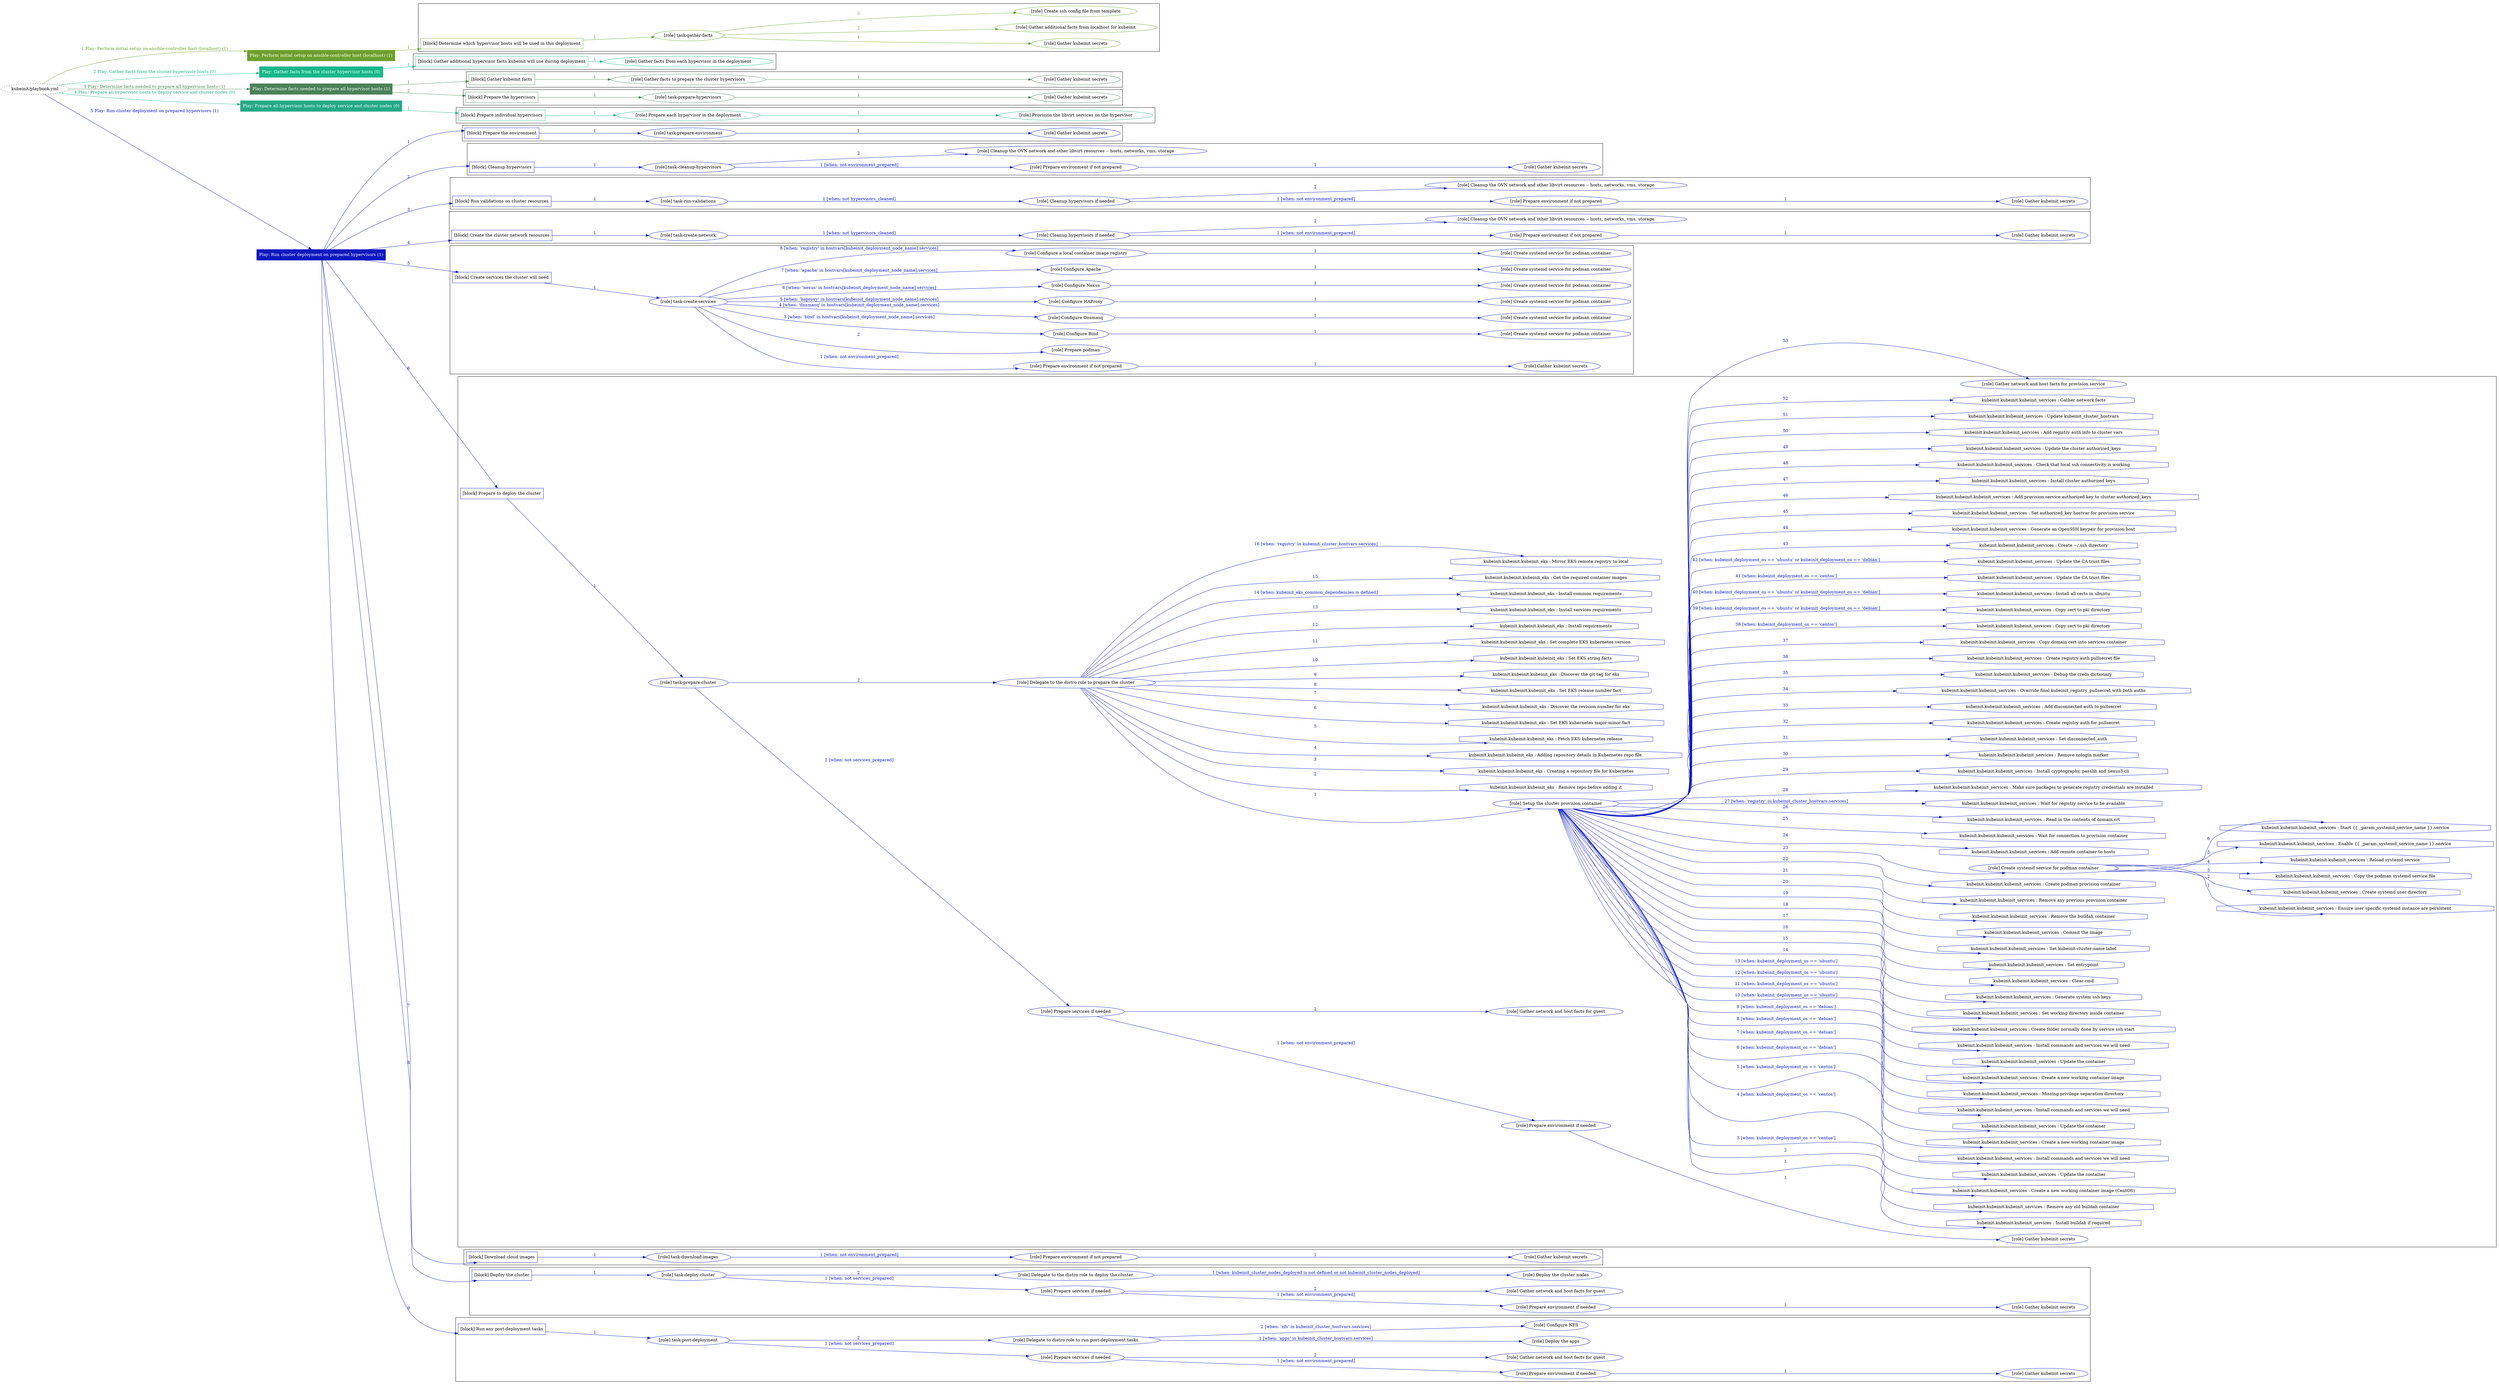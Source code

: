digraph {
	graph [concentrate=true ordering=in rankdir=LR ratio=fill]
	edge [esep=5 sep=10]
	"kubeinit/playbook.yml" [URL="/home/runner/work/kubeinit/kubeinit/kubeinit/playbook.yml" id=playbook_284b4823 style=dotted]
	"kubeinit/playbook.yml" -> play_01a27644 [label="1 Play: Perform initial setup on ansible-controller host (localhost) (1)" color="#6ca02c" fontcolor="#6ca02c" id=edge_play_01a27644 labeltooltip="1 Play: Perform initial setup on ansible-controller host (localhost) (1)" tooltip="1 Play: Perform initial setup on ansible-controller host (localhost) (1)"]
	subgraph "Play: Perform initial setup on ansible-controller host (localhost) (1)" {
		play_01a27644 [label="Play: Perform initial setup on ansible-controller host (localhost) (1)" URL="/home/runner/work/kubeinit/kubeinit/kubeinit/playbook.yml" color="#6ca02c" fontcolor="#ffffff" id=play_01a27644 shape=box style=filled tooltip=localhost]
		play_01a27644 -> block_b414388a [label=1 color="#6ca02c" fontcolor="#6ca02c" id=edge_block_b414388a labeltooltip=1 tooltip=1]
		subgraph cluster_block_b414388a {
			block_b414388a [label="[block] Determine which hypervisor hosts will be used in this deployment" URL="/home/runner/work/kubeinit/kubeinit/kubeinit/playbook.yml" color="#6ca02c" id=block_b414388a labeltooltip="Determine which hypervisor hosts will be used in this deployment" shape=box tooltip="Determine which hypervisor hosts will be used in this deployment"]
			block_b414388a -> role_4103cbee [label="1 " color="#6ca02c" fontcolor="#6ca02c" id=edge_role_4103cbee labeltooltip="1 " tooltip="1 "]
			subgraph "task-gather-facts" {
				role_4103cbee [label="[role] task-gather-facts" URL="/home/runner/work/kubeinit/kubeinit/kubeinit/playbook.yml" color="#6ca02c" id=role_4103cbee tooltip="task-gather-facts"]
				role_4103cbee -> role_58d5753c [label="1 " color="#6ca02c" fontcolor="#6ca02c" id=edge_role_58d5753c labeltooltip="1 " tooltip="1 "]
				subgraph "Gather kubeinit secrets" {
					role_58d5753c [label="[role] Gather kubeinit secrets" URL="/home/runner/.ansible/collections/ansible_collections/kubeinit/kubeinit/roles/kubeinit_prepare/tasks/build_hypervisors_group.yml" color="#6ca02c" id=role_58d5753c tooltip="Gather kubeinit secrets"]
				}
				role_4103cbee -> role_72227b1f [label="2 " color="#6ca02c" fontcolor="#6ca02c" id=edge_role_72227b1f labeltooltip="2 " tooltip="2 "]
				subgraph "Gather additional facts from localhost for kubeinit" {
					role_72227b1f [label="[role] Gather additional facts from localhost for kubeinit" URL="/home/runner/.ansible/collections/ansible_collections/kubeinit/kubeinit/roles/kubeinit_prepare/tasks/build_hypervisors_group.yml" color="#6ca02c" id=role_72227b1f tooltip="Gather additional facts from localhost for kubeinit"]
				}
				role_4103cbee -> role_f27f4935 [label="3 " color="#6ca02c" fontcolor="#6ca02c" id=edge_role_f27f4935 labeltooltip="3 " tooltip="3 "]
				subgraph "Create ssh config file from template" {
					role_f27f4935 [label="[role] Create ssh config file from template" URL="/home/runner/.ansible/collections/ansible_collections/kubeinit/kubeinit/roles/kubeinit_prepare/tasks/build_hypervisors_group.yml" color="#6ca02c" id=role_f27f4935 tooltip="Create ssh config file from template"]
				}
			}
		}
	}
	"kubeinit/playbook.yml" -> play_6ed0cbe4 [label="2 Play: Gather facts from the cluster hypervisor hosts (0)" color="#15b788" fontcolor="#15b788" id=edge_play_6ed0cbe4 labeltooltip="2 Play: Gather facts from the cluster hypervisor hosts (0)" tooltip="2 Play: Gather facts from the cluster hypervisor hosts (0)"]
	subgraph "Play: Gather facts from the cluster hypervisor hosts (0)" {
		play_6ed0cbe4 [label="Play: Gather facts from the cluster hypervisor hosts (0)" URL="/home/runner/work/kubeinit/kubeinit/kubeinit/playbook.yml" color="#15b788" fontcolor="#ffffff" id=play_6ed0cbe4 shape=box style=filled tooltip="Play: Gather facts from the cluster hypervisor hosts (0)"]
		play_6ed0cbe4 -> block_e89a9d27 [label=1 color="#15b788" fontcolor="#15b788" id=edge_block_e89a9d27 labeltooltip=1 tooltip=1]
		subgraph cluster_block_e89a9d27 {
			block_e89a9d27 [label="[block] Gather additional hypervisor facts kubeinit will use during deployment" URL="/home/runner/work/kubeinit/kubeinit/kubeinit/playbook.yml" color="#15b788" id=block_e89a9d27 labeltooltip="Gather additional hypervisor facts kubeinit will use during deployment" shape=box tooltip="Gather additional hypervisor facts kubeinit will use during deployment"]
			block_e89a9d27 -> role_ff7b6fe1 [label="1 " color="#15b788" fontcolor="#15b788" id=edge_role_ff7b6fe1 labeltooltip="1 " tooltip="1 "]
			subgraph "Gather facts from each hypervisor in the deployment" {
				role_ff7b6fe1 [label="[role] Gather facts from each hypervisor in the deployment" URL="/home/runner/work/kubeinit/kubeinit/kubeinit/playbook.yml" color="#15b788" id=role_ff7b6fe1 tooltip="Gather facts from each hypervisor in the deployment"]
			}
		}
	}
	"kubeinit/playbook.yml" -> play_9770ebed [label="3 Play: Determine facts needed to prepare all hypervisor hosts (1)" color="#4a8258" fontcolor="#4a8258" id=edge_play_9770ebed labeltooltip="3 Play: Determine facts needed to prepare all hypervisor hosts (1)" tooltip="3 Play: Determine facts needed to prepare all hypervisor hosts (1)"]
	subgraph "Play: Determine facts needed to prepare all hypervisor hosts (1)" {
		play_9770ebed [label="Play: Determine facts needed to prepare all hypervisor hosts (1)" URL="/home/runner/work/kubeinit/kubeinit/kubeinit/playbook.yml" color="#4a8258" fontcolor="#ffffff" id=play_9770ebed shape=box style=filled tooltip=localhost]
		play_9770ebed -> block_ea785bbc [label=1 color="#4a8258" fontcolor="#4a8258" id=edge_block_ea785bbc labeltooltip=1 tooltip=1]
		subgraph cluster_block_ea785bbc {
			block_ea785bbc [label="[block] Gather kubeinit facts" URL="/home/runner/work/kubeinit/kubeinit/kubeinit/playbook.yml" color="#4a8258" id=block_ea785bbc labeltooltip="Gather kubeinit facts" shape=box tooltip="Gather kubeinit facts"]
			block_ea785bbc -> role_eb658b03 [label="1 " color="#4a8258" fontcolor="#4a8258" id=edge_role_eb658b03 labeltooltip="1 " tooltip="1 "]
			subgraph "Gather facts to prepare the cluster hypervisors" {
				role_eb658b03 [label="[role] Gather facts to prepare the cluster hypervisors" URL="/home/runner/work/kubeinit/kubeinit/kubeinit/playbook.yml" color="#4a8258" id=role_eb658b03 tooltip="Gather facts to prepare the cluster hypervisors"]
				role_eb658b03 -> role_8c780b91 [label="1 " color="#4a8258" fontcolor="#4a8258" id=edge_role_8c780b91 labeltooltip="1 " tooltip="1 "]
				subgraph "Gather kubeinit secrets" {
					role_8c780b91 [label="[role] Gather kubeinit secrets" URL="/home/runner/.ansible/collections/ansible_collections/kubeinit/kubeinit/roles/kubeinit_prepare/tasks/gather_kubeinit_facts.yml" color="#4a8258" id=role_8c780b91 tooltip="Gather kubeinit secrets"]
				}
			}
		}
		play_9770ebed -> block_dff1dd7d [label=2 color="#4a8258" fontcolor="#4a8258" id=edge_block_dff1dd7d labeltooltip=2 tooltip=2]
		subgraph cluster_block_dff1dd7d {
			block_dff1dd7d [label="[block] Prepare the hypervisors" URL="/home/runner/work/kubeinit/kubeinit/kubeinit/playbook.yml" color="#4a8258" id=block_dff1dd7d labeltooltip="Prepare the hypervisors" shape=box tooltip="Prepare the hypervisors"]
			block_dff1dd7d -> role_26ecc1f4 [label="1 " color="#4a8258" fontcolor="#4a8258" id=edge_role_26ecc1f4 labeltooltip="1 " tooltip="1 "]
			subgraph "task-prepare-hypervisors" {
				role_26ecc1f4 [label="[role] task-prepare-hypervisors" URL="/home/runner/work/kubeinit/kubeinit/kubeinit/playbook.yml" color="#4a8258" id=role_26ecc1f4 tooltip="task-prepare-hypervisors"]
				role_26ecc1f4 -> role_989fe46a [label="1 " color="#4a8258" fontcolor="#4a8258" id=edge_role_989fe46a labeltooltip="1 " tooltip="1 "]
				subgraph "Gather kubeinit secrets" {
					role_989fe46a [label="[role] Gather kubeinit secrets" URL="/home/runner/.ansible/collections/ansible_collections/kubeinit/kubeinit/roles/kubeinit_prepare/tasks/gather_kubeinit_facts.yml" color="#4a8258" id=role_989fe46a tooltip="Gather kubeinit secrets"]
				}
			}
		}
	}
	"kubeinit/playbook.yml" -> play_72728a79 [label="4 Play: Prepare all hypervisor hosts to deploy service and cluster nodes (0)" color="#23a986" fontcolor="#23a986" id=edge_play_72728a79 labeltooltip="4 Play: Prepare all hypervisor hosts to deploy service and cluster nodes (0)" tooltip="4 Play: Prepare all hypervisor hosts to deploy service and cluster nodes (0)"]
	subgraph "Play: Prepare all hypervisor hosts to deploy service and cluster nodes (0)" {
		play_72728a79 [label="Play: Prepare all hypervisor hosts to deploy service and cluster nodes (0)" URL="/home/runner/work/kubeinit/kubeinit/kubeinit/playbook.yml" color="#23a986" fontcolor="#ffffff" id=play_72728a79 shape=box style=filled tooltip="Play: Prepare all hypervisor hosts to deploy service and cluster nodes (0)"]
		play_72728a79 -> block_1c880334 [label=1 color="#23a986" fontcolor="#23a986" id=edge_block_1c880334 labeltooltip=1 tooltip=1]
		subgraph cluster_block_1c880334 {
			block_1c880334 [label="[block] Prepare individual hypervisors" URL="/home/runner/work/kubeinit/kubeinit/kubeinit/playbook.yml" color="#23a986" id=block_1c880334 labeltooltip="Prepare individual hypervisors" shape=box tooltip="Prepare individual hypervisors"]
			block_1c880334 -> role_62fd8716 [label="1 " color="#23a986" fontcolor="#23a986" id=edge_role_62fd8716 labeltooltip="1 " tooltip="1 "]
			subgraph "Prepare each hypervisor in the deployment" {
				role_62fd8716 [label="[role] Prepare each hypervisor in the deployment" URL="/home/runner/work/kubeinit/kubeinit/kubeinit/playbook.yml" color="#23a986" id=role_62fd8716 tooltip="Prepare each hypervisor in the deployment"]
				role_62fd8716 -> role_7b69704f [label="1 " color="#23a986" fontcolor="#23a986" id=edge_role_7b69704f labeltooltip="1 " tooltip="1 "]
				subgraph "Provision the libvirt services on the hypervisor" {
					role_7b69704f [label="[role] Provision the libvirt services on the hypervisor" URL="/home/runner/.ansible/collections/ansible_collections/kubeinit/kubeinit/roles/kubeinit_prepare/tasks/prepare_hypervisor.yml" color="#23a986" id=role_7b69704f tooltip="Provision the libvirt services on the hypervisor"]
				}
			}
		}
	}
	"kubeinit/playbook.yml" -> play_5664d820 [label="5 Play: Run cluster deployment on prepared hypervisors (1)" color="#0c16c0" fontcolor="#0c16c0" id=edge_play_5664d820 labeltooltip="5 Play: Run cluster deployment on prepared hypervisors (1)" tooltip="5 Play: Run cluster deployment on prepared hypervisors (1)"]
	subgraph "Play: Run cluster deployment on prepared hypervisors (1)" {
		play_5664d820 [label="Play: Run cluster deployment on prepared hypervisors (1)" URL="/home/runner/work/kubeinit/kubeinit/kubeinit/playbook.yml" color="#0c16c0" fontcolor="#ffffff" id=play_5664d820 shape=box style=filled tooltip=localhost]
		play_5664d820 -> block_8ea25a8a [label=1 color="#0c16c0" fontcolor="#0c16c0" id=edge_block_8ea25a8a labeltooltip=1 tooltip=1]
		subgraph cluster_block_8ea25a8a {
			block_8ea25a8a [label="[block] Prepare the environment" URL="/home/runner/work/kubeinit/kubeinit/kubeinit/playbook.yml" color="#0c16c0" id=block_8ea25a8a labeltooltip="Prepare the environment" shape=box tooltip="Prepare the environment"]
			block_8ea25a8a -> role_07f5bb80 [label="1 " color="#0c16c0" fontcolor="#0c16c0" id=edge_role_07f5bb80 labeltooltip="1 " tooltip="1 "]
			subgraph "task-prepare-environment" {
				role_07f5bb80 [label="[role] task-prepare-environment" URL="/home/runner/work/kubeinit/kubeinit/kubeinit/playbook.yml" color="#0c16c0" id=role_07f5bb80 tooltip="task-prepare-environment"]
				role_07f5bb80 -> role_a660702b [label="1 " color="#0c16c0" fontcolor="#0c16c0" id=edge_role_a660702b labeltooltip="1 " tooltip="1 "]
				subgraph "Gather kubeinit secrets" {
					role_a660702b [label="[role] Gather kubeinit secrets" URL="/home/runner/.ansible/collections/ansible_collections/kubeinit/kubeinit/roles/kubeinit_prepare/tasks/gather_kubeinit_facts.yml" color="#0c16c0" id=role_a660702b tooltip="Gather kubeinit secrets"]
				}
			}
		}
		play_5664d820 -> block_9000851c [label=2 color="#0c16c0" fontcolor="#0c16c0" id=edge_block_9000851c labeltooltip=2 tooltip=2]
		subgraph cluster_block_9000851c {
			block_9000851c [label="[block] Cleanup hypervisors" URL="/home/runner/work/kubeinit/kubeinit/kubeinit/playbook.yml" color="#0c16c0" id=block_9000851c labeltooltip="Cleanup hypervisors" shape=box tooltip="Cleanup hypervisors"]
			block_9000851c -> role_6ebc15b0 [label="1 " color="#0c16c0" fontcolor="#0c16c0" id=edge_role_6ebc15b0 labeltooltip="1 " tooltip="1 "]
			subgraph "task-cleanup-hypervisors" {
				role_6ebc15b0 [label="[role] task-cleanup-hypervisors" URL="/home/runner/work/kubeinit/kubeinit/kubeinit/playbook.yml" color="#0c16c0" id=role_6ebc15b0 tooltip="task-cleanup-hypervisors"]
				role_6ebc15b0 -> role_3ca5028a [label="1 [when: not environment_prepared]" color="#0c16c0" fontcolor="#0c16c0" id=edge_role_3ca5028a labeltooltip="1 [when: not environment_prepared]" tooltip="1 [when: not environment_prepared]"]
				subgraph "Prepare environment if not prepared" {
					role_3ca5028a [label="[role] Prepare environment if not prepared" URL="/home/runner/.ansible/collections/ansible_collections/kubeinit/kubeinit/roles/kubeinit_prepare/tasks/cleanup_hypervisors.yml" color="#0c16c0" id=role_3ca5028a tooltip="Prepare environment if not prepared"]
					role_3ca5028a -> role_ec7c830c [label="1 " color="#0c16c0" fontcolor="#0c16c0" id=edge_role_ec7c830c labeltooltip="1 " tooltip="1 "]
					subgraph "Gather kubeinit secrets" {
						role_ec7c830c [label="[role] Gather kubeinit secrets" URL="/home/runner/.ansible/collections/ansible_collections/kubeinit/kubeinit/roles/kubeinit_prepare/tasks/gather_kubeinit_facts.yml" color="#0c16c0" id=role_ec7c830c tooltip="Gather kubeinit secrets"]
					}
				}
				role_6ebc15b0 -> role_ad24c068 [label="2 " color="#0c16c0" fontcolor="#0c16c0" id=edge_role_ad24c068 labeltooltip="2 " tooltip="2 "]
				subgraph "Cleanup the OVN network and other libvirt resources -- hosts, networks, vms, storage" {
					role_ad24c068 [label="[role] Cleanup the OVN network and other libvirt resources -- hosts, networks, vms, storage" URL="/home/runner/.ansible/collections/ansible_collections/kubeinit/kubeinit/roles/kubeinit_prepare/tasks/cleanup_hypervisors.yml" color="#0c16c0" id=role_ad24c068 tooltip="Cleanup the OVN network and other libvirt resources -- hosts, networks, vms, storage"]
				}
			}
		}
		play_5664d820 -> block_b79d1c20 [label=3 color="#0c16c0" fontcolor="#0c16c0" id=edge_block_b79d1c20 labeltooltip=3 tooltip=3]
		subgraph cluster_block_b79d1c20 {
			block_b79d1c20 [label="[block] Run validations on cluster resources" URL="/home/runner/work/kubeinit/kubeinit/kubeinit/playbook.yml" color="#0c16c0" id=block_b79d1c20 labeltooltip="Run validations on cluster resources" shape=box tooltip="Run validations on cluster resources"]
			block_b79d1c20 -> role_bc66a00f [label="1 " color="#0c16c0" fontcolor="#0c16c0" id=edge_role_bc66a00f labeltooltip="1 " tooltip="1 "]
			subgraph "task-run-validations" {
				role_bc66a00f [label="[role] task-run-validations" URL="/home/runner/work/kubeinit/kubeinit/kubeinit/playbook.yml" color="#0c16c0" id=role_bc66a00f tooltip="task-run-validations"]
				role_bc66a00f -> role_250c0d50 [label="1 [when: not hypervisors_cleaned]" color="#0c16c0" fontcolor="#0c16c0" id=edge_role_250c0d50 labeltooltip="1 [when: not hypervisors_cleaned]" tooltip="1 [when: not hypervisors_cleaned]"]
				subgraph "Cleanup hypervisors if needed" {
					role_250c0d50 [label="[role] Cleanup hypervisors if needed" URL="/home/runner/.ansible/collections/ansible_collections/kubeinit/kubeinit/roles/kubeinit_validations/tasks/main.yml" color="#0c16c0" id=role_250c0d50 tooltip="Cleanup hypervisors if needed"]
					role_250c0d50 -> role_efdb4705 [label="1 [when: not environment_prepared]" color="#0c16c0" fontcolor="#0c16c0" id=edge_role_efdb4705 labeltooltip="1 [when: not environment_prepared]" tooltip="1 [when: not environment_prepared]"]
					subgraph "Prepare environment if not prepared" {
						role_efdb4705 [label="[role] Prepare environment if not prepared" URL="/home/runner/.ansible/collections/ansible_collections/kubeinit/kubeinit/roles/kubeinit_prepare/tasks/cleanup_hypervisors.yml" color="#0c16c0" id=role_efdb4705 tooltip="Prepare environment if not prepared"]
						role_efdb4705 -> role_24c42a5c [label="1 " color="#0c16c0" fontcolor="#0c16c0" id=edge_role_24c42a5c labeltooltip="1 " tooltip="1 "]
						subgraph "Gather kubeinit secrets" {
							role_24c42a5c [label="[role] Gather kubeinit secrets" URL="/home/runner/.ansible/collections/ansible_collections/kubeinit/kubeinit/roles/kubeinit_prepare/tasks/gather_kubeinit_facts.yml" color="#0c16c0" id=role_24c42a5c tooltip="Gather kubeinit secrets"]
						}
					}
					role_250c0d50 -> role_d7ded0af [label="2 " color="#0c16c0" fontcolor="#0c16c0" id=edge_role_d7ded0af labeltooltip="2 " tooltip="2 "]
					subgraph "Cleanup the OVN network and other libvirt resources -- hosts, networks, vms, storage" {
						role_d7ded0af [label="[role] Cleanup the OVN network and other libvirt resources -- hosts, networks, vms, storage" URL="/home/runner/.ansible/collections/ansible_collections/kubeinit/kubeinit/roles/kubeinit_prepare/tasks/cleanup_hypervisors.yml" color="#0c16c0" id=role_d7ded0af tooltip="Cleanup the OVN network and other libvirt resources -- hosts, networks, vms, storage"]
					}
				}
			}
		}
		play_5664d820 -> block_044c820c [label=4 color="#0c16c0" fontcolor="#0c16c0" id=edge_block_044c820c labeltooltip=4 tooltip=4]
		subgraph cluster_block_044c820c {
			block_044c820c [label="[block] Create the cluster network resources" URL="/home/runner/work/kubeinit/kubeinit/kubeinit/playbook.yml" color="#0c16c0" id=block_044c820c labeltooltip="Create the cluster network resources" shape=box tooltip="Create the cluster network resources"]
			block_044c820c -> role_857da584 [label="1 " color="#0c16c0" fontcolor="#0c16c0" id=edge_role_857da584 labeltooltip="1 " tooltip="1 "]
			subgraph "task-create-network" {
				role_857da584 [label="[role] task-create-network" URL="/home/runner/work/kubeinit/kubeinit/kubeinit/playbook.yml" color="#0c16c0" id=role_857da584 tooltip="task-create-network"]
				role_857da584 -> role_553cd8a4 [label="1 [when: not hypervisors_cleaned]" color="#0c16c0" fontcolor="#0c16c0" id=edge_role_553cd8a4 labeltooltip="1 [when: not hypervisors_cleaned]" tooltip="1 [when: not hypervisors_cleaned]"]
				subgraph "Cleanup hypervisors if needed" {
					role_553cd8a4 [label="[role] Cleanup hypervisors if needed" URL="/home/runner/.ansible/collections/ansible_collections/kubeinit/kubeinit/roles/kubeinit_libvirt/tasks/create_network.yml" color="#0c16c0" id=role_553cd8a4 tooltip="Cleanup hypervisors if needed"]
					role_553cd8a4 -> role_ed9a7c9c [label="1 [when: not environment_prepared]" color="#0c16c0" fontcolor="#0c16c0" id=edge_role_ed9a7c9c labeltooltip="1 [when: not environment_prepared]" tooltip="1 [when: not environment_prepared]"]
					subgraph "Prepare environment if not prepared" {
						role_ed9a7c9c [label="[role] Prepare environment if not prepared" URL="/home/runner/.ansible/collections/ansible_collections/kubeinit/kubeinit/roles/kubeinit_prepare/tasks/cleanup_hypervisors.yml" color="#0c16c0" id=role_ed9a7c9c tooltip="Prepare environment if not prepared"]
						role_ed9a7c9c -> role_db806f0d [label="1 " color="#0c16c0" fontcolor="#0c16c0" id=edge_role_db806f0d labeltooltip="1 " tooltip="1 "]
						subgraph "Gather kubeinit secrets" {
							role_db806f0d [label="[role] Gather kubeinit secrets" URL="/home/runner/.ansible/collections/ansible_collections/kubeinit/kubeinit/roles/kubeinit_prepare/tasks/gather_kubeinit_facts.yml" color="#0c16c0" id=role_db806f0d tooltip="Gather kubeinit secrets"]
						}
					}
					role_553cd8a4 -> role_3a3afc75 [label="2 " color="#0c16c0" fontcolor="#0c16c0" id=edge_role_3a3afc75 labeltooltip="2 " tooltip="2 "]
					subgraph "Cleanup the OVN network and other libvirt resources -- hosts, networks, vms, storage" {
						role_3a3afc75 [label="[role] Cleanup the OVN network and other libvirt resources -- hosts, networks, vms, storage" URL="/home/runner/.ansible/collections/ansible_collections/kubeinit/kubeinit/roles/kubeinit_prepare/tasks/cleanup_hypervisors.yml" color="#0c16c0" id=role_3a3afc75 tooltip="Cleanup the OVN network and other libvirt resources -- hosts, networks, vms, storage"]
					}
				}
			}
		}
		play_5664d820 -> block_f5d1667b [label=5 color="#0c16c0" fontcolor="#0c16c0" id=edge_block_f5d1667b labeltooltip=5 tooltip=5]
		subgraph cluster_block_f5d1667b {
			block_f5d1667b [label="[block] Create services the cluster will need" URL="/home/runner/work/kubeinit/kubeinit/kubeinit/playbook.yml" color="#0c16c0" id=block_f5d1667b labeltooltip="Create services the cluster will need" shape=box tooltip="Create services the cluster will need"]
			block_f5d1667b -> role_84083b8b [label="1 " color="#0c16c0" fontcolor="#0c16c0" id=edge_role_84083b8b labeltooltip="1 " tooltip="1 "]
			subgraph "task-create-services" {
				role_84083b8b [label="[role] task-create-services" URL="/home/runner/work/kubeinit/kubeinit/kubeinit/playbook.yml" color="#0c16c0" id=role_84083b8b tooltip="task-create-services"]
				role_84083b8b -> role_e8e08861 [label="1 [when: not environment_prepared]" color="#0c16c0" fontcolor="#0c16c0" id=edge_role_e8e08861 labeltooltip="1 [when: not environment_prepared]" tooltip="1 [when: not environment_prepared]"]
				subgraph "Prepare environment if not prepared" {
					role_e8e08861 [label="[role] Prepare environment if not prepared" URL="/home/runner/.ansible/collections/ansible_collections/kubeinit/kubeinit/roles/kubeinit_services/tasks/main.yml" color="#0c16c0" id=role_e8e08861 tooltip="Prepare environment if not prepared"]
					role_e8e08861 -> role_986f7cb8 [label="1 " color="#0c16c0" fontcolor="#0c16c0" id=edge_role_986f7cb8 labeltooltip="1 " tooltip="1 "]
					subgraph "Gather kubeinit secrets" {
						role_986f7cb8 [label="[role] Gather kubeinit secrets" URL="/home/runner/.ansible/collections/ansible_collections/kubeinit/kubeinit/roles/kubeinit_prepare/tasks/gather_kubeinit_facts.yml" color="#0c16c0" id=role_986f7cb8 tooltip="Gather kubeinit secrets"]
					}
				}
				role_84083b8b -> role_47d687c0 [label="2 " color="#0c16c0" fontcolor="#0c16c0" id=edge_role_47d687c0 labeltooltip="2 " tooltip="2 "]
				subgraph "Prepare podman" {
					role_47d687c0 [label="[role] Prepare podman" URL="/home/runner/.ansible/collections/ansible_collections/kubeinit/kubeinit/roles/kubeinit_services/tasks/00_create_service_pod.yml" color="#0c16c0" id=role_47d687c0 tooltip="Prepare podman"]
				}
				role_84083b8b -> role_32b5f797 [label="3 [when: 'bind' in hostvars[kubeinit_deployment_node_name].services]" color="#0c16c0" fontcolor="#0c16c0" id=edge_role_32b5f797 labeltooltip="3 [when: 'bind' in hostvars[kubeinit_deployment_node_name].services]" tooltip="3 [when: 'bind' in hostvars[kubeinit_deployment_node_name].services]"]
				subgraph "Configure Bind" {
					role_32b5f797 [label="[role] Configure Bind" URL="/home/runner/.ansible/collections/ansible_collections/kubeinit/kubeinit/roles/kubeinit_services/tasks/start_services_containers.yml" color="#0c16c0" id=role_32b5f797 tooltip="Configure Bind"]
					role_32b5f797 -> role_ca0803b7 [label="1 " color="#0c16c0" fontcolor="#0c16c0" id=edge_role_ca0803b7 labeltooltip="1 " tooltip="1 "]
					subgraph "Create systemd service for podman container" {
						role_ca0803b7 [label="[role] Create systemd service for podman container" URL="/home/runner/.ansible/collections/ansible_collections/kubeinit/kubeinit/roles/kubeinit_bind/tasks/main.yml" color="#0c16c0" id=role_ca0803b7 tooltip="Create systemd service for podman container"]
					}
				}
				role_84083b8b -> role_f13800c6 [label="4 [when: 'dnsmasq' in hostvars[kubeinit_deployment_node_name].services]" color="#0c16c0" fontcolor="#0c16c0" id=edge_role_f13800c6 labeltooltip="4 [when: 'dnsmasq' in hostvars[kubeinit_deployment_node_name].services]" tooltip="4 [when: 'dnsmasq' in hostvars[kubeinit_deployment_node_name].services]"]
				subgraph "Configure Dnsmasq" {
					role_f13800c6 [label="[role] Configure Dnsmasq" URL="/home/runner/.ansible/collections/ansible_collections/kubeinit/kubeinit/roles/kubeinit_services/tasks/start_services_containers.yml" color="#0c16c0" id=role_f13800c6 tooltip="Configure Dnsmasq"]
					role_f13800c6 -> role_ff8637fa [label="1 " color="#0c16c0" fontcolor="#0c16c0" id=edge_role_ff8637fa labeltooltip="1 " tooltip="1 "]
					subgraph "Create systemd service for podman container" {
						role_ff8637fa [label="[role] Create systemd service for podman container" URL="/home/runner/.ansible/collections/ansible_collections/kubeinit/kubeinit/roles/kubeinit_dnsmasq/tasks/main.yml" color="#0c16c0" id=role_ff8637fa tooltip="Create systemd service for podman container"]
					}
				}
				role_84083b8b -> role_6fbbf3ed [label="5 [when: 'haproxy' in hostvars[kubeinit_deployment_node_name].services]" color="#0c16c0" fontcolor="#0c16c0" id=edge_role_6fbbf3ed labeltooltip="5 [when: 'haproxy' in hostvars[kubeinit_deployment_node_name].services]" tooltip="5 [when: 'haproxy' in hostvars[kubeinit_deployment_node_name].services]"]
				subgraph "Configure HAProxy" {
					role_6fbbf3ed [label="[role] Configure HAProxy" URL="/home/runner/.ansible/collections/ansible_collections/kubeinit/kubeinit/roles/kubeinit_services/tasks/start_services_containers.yml" color="#0c16c0" id=role_6fbbf3ed tooltip="Configure HAProxy"]
					role_6fbbf3ed -> role_c5b05a18 [label="1 " color="#0c16c0" fontcolor="#0c16c0" id=edge_role_c5b05a18 labeltooltip="1 " tooltip="1 "]
					subgraph "Create systemd service for podman container" {
						role_c5b05a18 [label="[role] Create systemd service for podman container" URL="/home/runner/.ansible/collections/ansible_collections/kubeinit/kubeinit/roles/kubeinit_haproxy/tasks/main.yml" color="#0c16c0" id=role_c5b05a18 tooltip="Create systemd service for podman container"]
					}
				}
				role_84083b8b -> role_1b0ad363 [label="6 [when: 'nexus' in hostvars[kubeinit_deployment_node_name].services]" color="#0c16c0" fontcolor="#0c16c0" id=edge_role_1b0ad363 labeltooltip="6 [when: 'nexus' in hostvars[kubeinit_deployment_node_name].services]" tooltip="6 [when: 'nexus' in hostvars[kubeinit_deployment_node_name].services]"]
				subgraph "Configure Nexus" {
					role_1b0ad363 [label="[role] Configure Nexus" URL="/home/runner/.ansible/collections/ansible_collections/kubeinit/kubeinit/roles/kubeinit_services/tasks/start_services_containers.yml" color="#0c16c0" id=role_1b0ad363 tooltip="Configure Nexus"]
					role_1b0ad363 -> role_a1f2b6bb [label="1 " color="#0c16c0" fontcolor="#0c16c0" id=edge_role_a1f2b6bb labeltooltip="1 " tooltip="1 "]
					subgraph "Create systemd service for podman container" {
						role_a1f2b6bb [label="[role] Create systemd service for podman container" URL="/home/runner/.ansible/collections/ansible_collections/kubeinit/kubeinit/roles/kubeinit_nexus/tasks/main.yml" color="#0c16c0" id=role_a1f2b6bb tooltip="Create systemd service for podman container"]
					}
				}
				role_84083b8b -> role_356895a4 [label="7 [when: 'apache' in hostvars[kubeinit_deployment_node_name].services]" color="#0c16c0" fontcolor="#0c16c0" id=edge_role_356895a4 labeltooltip="7 [when: 'apache' in hostvars[kubeinit_deployment_node_name].services]" tooltip="7 [when: 'apache' in hostvars[kubeinit_deployment_node_name].services]"]
				subgraph "Configure Apache" {
					role_356895a4 [label="[role] Configure Apache" URL="/home/runner/.ansible/collections/ansible_collections/kubeinit/kubeinit/roles/kubeinit_services/tasks/start_services_containers.yml" color="#0c16c0" id=role_356895a4 tooltip="Configure Apache"]
					role_356895a4 -> role_6a10fde7 [label="1 " color="#0c16c0" fontcolor="#0c16c0" id=edge_role_6a10fde7 labeltooltip="1 " tooltip="1 "]
					subgraph "Create systemd service for podman container" {
						role_6a10fde7 [label="[role] Create systemd service for podman container" URL="/home/runner/.ansible/collections/ansible_collections/kubeinit/kubeinit/roles/kubeinit_apache/tasks/main.yml" color="#0c16c0" id=role_6a10fde7 tooltip="Create systemd service for podman container"]
					}
				}
				role_84083b8b -> role_d4e77049 [label="8 [when: 'registry' in hostvars[kubeinit_deployment_node_name].services]" color="#0c16c0" fontcolor="#0c16c0" id=edge_role_d4e77049 labeltooltip="8 [when: 'registry' in hostvars[kubeinit_deployment_node_name].services]" tooltip="8 [when: 'registry' in hostvars[kubeinit_deployment_node_name].services]"]
				subgraph "Configure a local container image registry" {
					role_d4e77049 [label="[role] Configure a local container image registry" URL="/home/runner/.ansible/collections/ansible_collections/kubeinit/kubeinit/roles/kubeinit_services/tasks/start_services_containers.yml" color="#0c16c0" id=role_d4e77049 tooltip="Configure a local container image registry"]
					role_d4e77049 -> role_e0b5c904 [label="1 " color="#0c16c0" fontcolor="#0c16c0" id=edge_role_e0b5c904 labeltooltip="1 " tooltip="1 "]
					subgraph "Create systemd service for podman container" {
						role_e0b5c904 [label="[role] Create systemd service for podman container" URL="/home/runner/.ansible/collections/ansible_collections/kubeinit/kubeinit/roles/kubeinit_registry/tasks/main.yml" color="#0c16c0" id=role_e0b5c904 tooltip="Create systemd service for podman container"]
					}
				}
			}
		}
		play_5664d820 -> block_adb0826d [label=6 color="#0c16c0" fontcolor="#0c16c0" id=edge_block_adb0826d labeltooltip=6 tooltip=6]
		subgraph cluster_block_adb0826d {
			block_adb0826d [label="[block] Prepare to deploy the cluster" URL="/home/runner/work/kubeinit/kubeinit/kubeinit/playbook.yml" color="#0c16c0" id=block_adb0826d labeltooltip="Prepare to deploy the cluster" shape=box tooltip="Prepare to deploy the cluster"]
			block_adb0826d -> role_1220c811 [label="1 " color="#0c16c0" fontcolor="#0c16c0" id=edge_role_1220c811 labeltooltip="1 " tooltip="1 "]
			subgraph "task-prepare-cluster" {
				role_1220c811 [label="[role] task-prepare-cluster" URL="/home/runner/work/kubeinit/kubeinit/kubeinit/playbook.yml" color="#0c16c0" id=role_1220c811 tooltip="task-prepare-cluster"]
				role_1220c811 -> role_c7938fa3 [label="1 [when: not services_prepared]" color="#0c16c0" fontcolor="#0c16c0" id=edge_role_c7938fa3 labeltooltip="1 [when: not services_prepared]" tooltip="1 [when: not services_prepared]"]
				subgraph "Prepare services if needed" {
					role_c7938fa3 [label="[role] Prepare services if needed" URL="/home/runner/.ansible/collections/ansible_collections/kubeinit/kubeinit/roles/kubeinit_prepare/tasks/prepare_cluster.yml" color="#0c16c0" id=role_c7938fa3 tooltip="Prepare services if needed"]
					role_c7938fa3 -> role_96d0e52e [label="1 [when: not environment_prepared]" color="#0c16c0" fontcolor="#0c16c0" id=edge_role_96d0e52e labeltooltip="1 [when: not environment_prepared]" tooltip="1 [when: not environment_prepared]"]
					subgraph "Prepare environment if needed" {
						role_96d0e52e [label="[role] Prepare environment if needed" URL="/home/runner/.ansible/collections/ansible_collections/kubeinit/kubeinit/roles/kubeinit_services/tasks/prepare_services.yml" color="#0c16c0" id=role_96d0e52e tooltip="Prepare environment if needed"]
						role_96d0e52e -> role_0721b11c [label="1 " color="#0c16c0" fontcolor="#0c16c0" id=edge_role_0721b11c labeltooltip="1 " tooltip="1 "]
						subgraph "Gather kubeinit secrets" {
							role_0721b11c [label="[role] Gather kubeinit secrets" URL="/home/runner/.ansible/collections/ansible_collections/kubeinit/kubeinit/roles/kubeinit_prepare/tasks/gather_kubeinit_facts.yml" color="#0c16c0" id=role_0721b11c tooltip="Gather kubeinit secrets"]
						}
					}
					role_c7938fa3 -> role_bda67db1 [label="2 " color="#0c16c0" fontcolor="#0c16c0" id=edge_role_bda67db1 labeltooltip="2 " tooltip="2 "]
					subgraph "Gather network and host facts for guest" {
						role_bda67db1 [label="[role] Gather network and host facts for guest" URL="/home/runner/.ansible/collections/ansible_collections/kubeinit/kubeinit/roles/kubeinit_services/tasks/prepare_services.yml" color="#0c16c0" id=role_bda67db1 tooltip="Gather network and host facts for guest"]
					}
				}
				role_1220c811 -> role_51ba63d7 [label="2 " color="#0c16c0" fontcolor="#0c16c0" id=edge_role_51ba63d7 labeltooltip="2 " tooltip="2 "]
				subgraph "Delegate to the distro role to prepare the cluster" {
					role_51ba63d7 [label="[role] Delegate to the distro role to prepare the cluster" URL="/home/runner/.ansible/collections/ansible_collections/kubeinit/kubeinit/roles/kubeinit_prepare/tasks/prepare_cluster.yml" color="#0c16c0" id=role_51ba63d7 tooltip="Delegate to the distro role to prepare the cluster"]
					role_51ba63d7 -> role_1110c05d [label="1 " color="#0c16c0" fontcolor="#0c16c0" id=edge_role_1110c05d labeltooltip="1 " tooltip="1 "]
					subgraph "Setup the cluster provision container" {
						role_1110c05d [label="[role] Setup the cluster provision container" URL="/home/runner/.ansible/collections/ansible_collections/kubeinit/kubeinit/roles/kubeinit_eks/tasks/prepare_cluster.yml" color="#0c16c0" id=role_1110c05d tooltip="Setup the cluster provision container"]
						task_5ec2d27f [label="kubeinit.kubeinit.kubeinit_services : Install buildah if required" URL="/home/runner/.ansible/collections/ansible_collections/kubeinit/kubeinit/roles/kubeinit_services/tasks/create_provision_container.yml" color="#0c16c0" id=task_5ec2d27f shape=octagon tooltip="kubeinit.kubeinit.kubeinit_services : Install buildah if required"]
						role_1110c05d -> task_5ec2d27f [label="1 " color="#0c16c0" fontcolor="#0c16c0" id=edge_task_5ec2d27f labeltooltip="1 " tooltip="1 "]
						task_e7eb3ccc [label="kubeinit.kubeinit.kubeinit_services : Remove any old buildah container" URL="/home/runner/.ansible/collections/ansible_collections/kubeinit/kubeinit/roles/kubeinit_services/tasks/create_provision_container.yml" color="#0c16c0" id=task_e7eb3ccc shape=octagon tooltip="kubeinit.kubeinit.kubeinit_services : Remove any old buildah container"]
						role_1110c05d -> task_e7eb3ccc [label="2 " color="#0c16c0" fontcolor="#0c16c0" id=edge_task_e7eb3ccc labeltooltip="2 " tooltip="2 "]
						task_e55882ad [label="kubeinit.kubeinit.kubeinit_services : Create a new working container image (CentOS)" URL="/home/runner/.ansible/collections/ansible_collections/kubeinit/kubeinit/roles/kubeinit_services/tasks/create_provision_container.yml" color="#0c16c0" id=task_e55882ad shape=octagon tooltip="kubeinit.kubeinit.kubeinit_services : Create a new working container image (CentOS)"]
						role_1110c05d -> task_e55882ad [label="3 [when: kubeinit_deployment_os == 'centos']" color="#0c16c0" fontcolor="#0c16c0" id=edge_task_e55882ad labeltooltip="3 [when: kubeinit_deployment_os == 'centos']" tooltip="3 [when: kubeinit_deployment_os == 'centos']"]
						task_51d0495d [label="kubeinit.kubeinit.kubeinit_services : Update the container" URL="/home/runner/.ansible/collections/ansible_collections/kubeinit/kubeinit/roles/kubeinit_services/tasks/create_provision_container.yml" color="#0c16c0" id=task_51d0495d shape=octagon tooltip="kubeinit.kubeinit.kubeinit_services : Update the container"]
						role_1110c05d -> task_51d0495d [label="4 [when: kubeinit_deployment_os == 'centos']" color="#0c16c0" fontcolor="#0c16c0" id=edge_task_51d0495d labeltooltip="4 [when: kubeinit_deployment_os == 'centos']" tooltip="4 [when: kubeinit_deployment_os == 'centos']"]
						task_89b4fd38 [label="kubeinit.kubeinit.kubeinit_services : Install commands and services we will need" URL="/home/runner/.ansible/collections/ansible_collections/kubeinit/kubeinit/roles/kubeinit_services/tasks/create_provision_container.yml" color="#0c16c0" id=task_89b4fd38 shape=octagon tooltip="kubeinit.kubeinit.kubeinit_services : Install commands and services we will need"]
						role_1110c05d -> task_89b4fd38 [label="5 [when: kubeinit_deployment_os == 'centos']" color="#0c16c0" fontcolor="#0c16c0" id=edge_task_89b4fd38 labeltooltip="5 [when: kubeinit_deployment_os == 'centos']" tooltip="5 [when: kubeinit_deployment_os == 'centos']"]
						task_582fcf4a [label="kubeinit.kubeinit.kubeinit_services : Create a new working container image" URL="/home/runner/.ansible/collections/ansible_collections/kubeinit/kubeinit/roles/kubeinit_services/tasks/create_provision_container.yml" color="#0c16c0" id=task_582fcf4a shape=octagon tooltip="kubeinit.kubeinit.kubeinit_services : Create a new working container image"]
						role_1110c05d -> task_582fcf4a [label="6 [when: kubeinit_deployment_os == 'debian']" color="#0c16c0" fontcolor="#0c16c0" id=edge_task_582fcf4a labeltooltip="6 [when: kubeinit_deployment_os == 'debian']" tooltip="6 [when: kubeinit_deployment_os == 'debian']"]
						task_48e78711 [label="kubeinit.kubeinit.kubeinit_services : Update the container" URL="/home/runner/.ansible/collections/ansible_collections/kubeinit/kubeinit/roles/kubeinit_services/tasks/create_provision_container.yml" color="#0c16c0" id=task_48e78711 shape=octagon tooltip="kubeinit.kubeinit.kubeinit_services : Update the container"]
						role_1110c05d -> task_48e78711 [label="7 [when: kubeinit_deployment_os == 'debian']" color="#0c16c0" fontcolor="#0c16c0" id=edge_task_48e78711 labeltooltip="7 [when: kubeinit_deployment_os == 'debian']" tooltip="7 [when: kubeinit_deployment_os == 'debian']"]
						task_7fa6b3c9 [label="kubeinit.kubeinit.kubeinit_services : Install commands and services we will need" URL="/home/runner/.ansible/collections/ansible_collections/kubeinit/kubeinit/roles/kubeinit_services/tasks/create_provision_container.yml" color="#0c16c0" id=task_7fa6b3c9 shape=octagon tooltip="kubeinit.kubeinit.kubeinit_services : Install commands and services we will need"]
						role_1110c05d -> task_7fa6b3c9 [label="8 [when: kubeinit_deployment_os == 'debian']" color="#0c16c0" fontcolor="#0c16c0" id=edge_task_7fa6b3c9 labeltooltip="8 [when: kubeinit_deployment_os == 'debian']" tooltip="8 [when: kubeinit_deployment_os == 'debian']"]
						task_0109b398 [label="kubeinit.kubeinit.kubeinit_services : Missing privilege separation directory" URL="/home/runner/.ansible/collections/ansible_collections/kubeinit/kubeinit/roles/kubeinit_services/tasks/create_provision_container.yml" color="#0c16c0" id=task_0109b398 shape=octagon tooltip="kubeinit.kubeinit.kubeinit_services : Missing privilege separation directory"]
						role_1110c05d -> task_0109b398 [label="9 [when: kubeinit_deployment_os == 'debian']" color="#0c16c0" fontcolor="#0c16c0" id=edge_task_0109b398 labeltooltip="9 [when: kubeinit_deployment_os == 'debian']" tooltip="9 [when: kubeinit_deployment_os == 'debian']"]
						task_b44bc07b [label="kubeinit.kubeinit.kubeinit_services : Create a new working container image" URL="/home/runner/.ansible/collections/ansible_collections/kubeinit/kubeinit/roles/kubeinit_services/tasks/create_provision_container.yml" color="#0c16c0" id=task_b44bc07b shape=octagon tooltip="kubeinit.kubeinit.kubeinit_services : Create a new working container image"]
						role_1110c05d -> task_b44bc07b [label="10 [when: kubeinit_deployment_os == 'ubuntu']" color="#0c16c0" fontcolor="#0c16c0" id=edge_task_b44bc07b labeltooltip="10 [when: kubeinit_deployment_os == 'ubuntu']" tooltip="10 [when: kubeinit_deployment_os == 'ubuntu']"]
						task_8424072f [label="kubeinit.kubeinit.kubeinit_services : Update the container" URL="/home/runner/.ansible/collections/ansible_collections/kubeinit/kubeinit/roles/kubeinit_services/tasks/create_provision_container.yml" color="#0c16c0" id=task_8424072f shape=octagon tooltip="kubeinit.kubeinit.kubeinit_services : Update the container"]
						role_1110c05d -> task_8424072f [label="11 [when: kubeinit_deployment_os == 'ubuntu']" color="#0c16c0" fontcolor="#0c16c0" id=edge_task_8424072f labeltooltip="11 [when: kubeinit_deployment_os == 'ubuntu']" tooltip="11 [when: kubeinit_deployment_os == 'ubuntu']"]
						task_3d7b31ca [label="kubeinit.kubeinit.kubeinit_services : Install commands and services we will need" URL="/home/runner/.ansible/collections/ansible_collections/kubeinit/kubeinit/roles/kubeinit_services/tasks/create_provision_container.yml" color="#0c16c0" id=task_3d7b31ca shape=octagon tooltip="kubeinit.kubeinit.kubeinit_services : Install commands and services we will need"]
						role_1110c05d -> task_3d7b31ca [label="12 [when: kubeinit_deployment_os == 'ubuntu']" color="#0c16c0" fontcolor="#0c16c0" id=edge_task_3d7b31ca labeltooltip="12 [when: kubeinit_deployment_os == 'ubuntu']" tooltip="12 [when: kubeinit_deployment_os == 'ubuntu']"]
						task_9f8f8078 [label="kubeinit.kubeinit.kubeinit_services : Create folder normally done by service ssh start" URL="/home/runner/.ansible/collections/ansible_collections/kubeinit/kubeinit/roles/kubeinit_services/tasks/create_provision_container.yml" color="#0c16c0" id=task_9f8f8078 shape=octagon tooltip="kubeinit.kubeinit.kubeinit_services : Create folder normally done by service ssh start"]
						role_1110c05d -> task_9f8f8078 [label="13 [when: kubeinit_deployment_os == 'ubuntu']" color="#0c16c0" fontcolor="#0c16c0" id=edge_task_9f8f8078 labeltooltip="13 [when: kubeinit_deployment_os == 'ubuntu']" tooltip="13 [when: kubeinit_deployment_os == 'ubuntu']"]
						task_77b5aa25 [label="kubeinit.kubeinit.kubeinit_services : Set working directory inside container" URL="/home/runner/.ansible/collections/ansible_collections/kubeinit/kubeinit/roles/kubeinit_services/tasks/create_provision_container.yml" color="#0c16c0" id=task_77b5aa25 shape=octagon tooltip="kubeinit.kubeinit.kubeinit_services : Set working directory inside container"]
						role_1110c05d -> task_77b5aa25 [label="14 " color="#0c16c0" fontcolor="#0c16c0" id=edge_task_77b5aa25 labeltooltip="14 " tooltip="14 "]
						task_4610ecfd [label="kubeinit.kubeinit.kubeinit_services : Generate system ssh keys" URL="/home/runner/.ansible/collections/ansible_collections/kubeinit/kubeinit/roles/kubeinit_services/tasks/create_provision_container.yml" color="#0c16c0" id=task_4610ecfd shape=octagon tooltip="kubeinit.kubeinit.kubeinit_services : Generate system ssh keys"]
						role_1110c05d -> task_4610ecfd [label="15 " color="#0c16c0" fontcolor="#0c16c0" id=edge_task_4610ecfd labeltooltip="15 " tooltip="15 "]
						task_f9933f0d [label="kubeinit.kubeinit.kubeinit_services : Clear cmd" URL="/home/runner/.ansible/collections/ansible_collections/kubeinit/kubeinit/roles/kubeinit_services/tasks/create_provision_container.yml" color="#0c16c0" id=task_f9933f0d shape=octagon tooltip="kubeinit.kubeinit.kubeinit_services : Clear cmd"]
						role_1110c05d -> task_f9933f0d [label="16 " color="#0c16c0" fontcolor="#0c16c0" id=edge_task_f9933f0d labeltooltip="16 " tooltip="16 "]
						task_9e629292 [label="kubeinit.kubeinit.kubeinit_services : Set entrypoint" URL="/home/runner/.ansible/collections/ansible_collections/kubeinit/kubeinit/roles/kubeinit_services/tasks/create_provision_container.yml" color="#0c16c0" id=task_9e629292 shape=octagon tooltip="kubeinit.kubeinit.kubeinit_services : Set entrypoint"]
						role_1110c05d -> task_9e629292 [label="17 " color="#0c16c0" fontcolor="#0c16c0" id=edge_task_9e629292 labeltooltip="17 " tooltip="17 "]
						task_c2a686a7 [label="kubeinit.kubeinit.kubeinit_services : Set kubeinit-cluster-name label" URL="/home/runner/.ansible/collections/ansible_collections/kubeinit/kubeinit/roles/kubeinit_services/tasks/create_provision_container.yml" color="#0c16c0" id=task_c2a686a7 shape=octagon tooltip="kubeinit.kubeinit.kubeinit_services : Set kubeinit-cluster-name label"]
						role_1110c05d -> task_c2a686a7 [label="18 " color="#0c16c0" fontcolor="#0c16c0" id=edge_task_c2a686a7 labeltooltip="18 " tooltip="18 "]
						task_a421cc6a [label="kubeinit.kubeinit.kubeinit_services : Commit the image" URL="/home/runner/.ansible/collections/ansible_collections/kubeinit/kubeinit/roles/kubeinit_services/tasks/create_provision_container.yml" color="#0c16c0" id=task_a421cc6a shape=octagon tooltip="kubeinit.kubeinit.kubeinit_services : Commit the image"]
						role_1110c05d -> task_a421cc6a [label="19 " color="#0c16c0" fontcolor="#0c16c0" id=edge_task_a421cc6a labeltooltip="19 " tooltip="19 "]
						task_6202ec4c [label="kubeinit.kubeinit.kubeinit_services : Remove the buildah container" URL="/home/runner/.ansible/collections/ansible_collections/kubeinit/kubeinit/roles/kubeinit_services/tasks/create_provision_container.yml" color="#0c16c0" id=task_6202ec4c shape=octagon tooltip="kubeinit.kubeinit.kubeinit_services : Remove the buildah container"]
						role_1110c05d -> task_6202ec4c [label="20 " color="#0c16c0" fontcolor="#0c16c0" id=edge_task_6202ec4c labeltooltip="20 " tooltip="20 "]
						task_6178a388 [label="kubeinit.kubeinit.kubeinit_services : Remove any previous provision container" URL="/home/runner/.ansible/collections/ansible_collections/kubeinit/kubeinit/roles/kubeinit_services/tasks/create_provision_container.yml" color="#0c16c0" id=task_6178a388 shape=octagon tooltip="kubeinit.kubeinit.kubeinit_services : Remove any previous provision container"]
						role_1110c05d -> task_6178a388 [label="21 " color="#0c16c0" fontcolor="#0c16c0" id=edge_task_6178a388 labeltooltip="21 " tooltip="21 "]
						task_4ee9882c [label="kubeinit.kubeinit.kubeinit_services : Create podman provision container" URL="/home/runner/.ansible/collections/ansible_collections/kubeinit/kubeinit/roles/kubeinit_services/tasks/create_provision_container.yml" color="#0c16c0" id=task_4ee9882c shape=octagon tooltip="kubeinit.kubeinit.kubeinit_services : Create podman provision container"]
						role_1110c05d -> task_4ee9882c [label="22 " color="#0c16c0" fontcolor="#0c16c0" id=edge_task_4ee9882c labeltooltip="22 " tooltip="22 "]
						role_1110c05d -> role_feeda6ea [label="23 " color="#0c16c0" fontcolor="#0c16c0" id=edge_role_feeda6ea labeltooltip="23 " tooltip="23 "]
						subgraph "Create systemd service for podman container" {
							role_feeda6ea [label="[role] Create systemd service for podman container" URL="/home/runner/.ansible/collections/ansible_collections/kubeinit/kubeinit/roles/kubeinit_services/tasks/create_provision_container.yml" color="#0c16c0" id=role_feeda6ea tooltip="Create systemd service for podman container"]
							task_8b6cea99 [label="kubeinit.kubeinit.kubeinit_services : Ensure user specific systemd instance are persistent" URL="/home/runner/.ansible/collections/ansible_collections/kubeinit/kubeinit/roles/kubeinit_services/tasks/create_managed_service.yml" color="#0c16c0" id=task_8b6cea99 shape=octagon tooltip="kubeinit.kubeinit.kubeinit_services : Ensure user specific systemd instance are persistent"]
							role_feeda6ea -> task_8b6cea99 [label="1 " color="#0c16c0" fontcolor="#0c16c0" id=edge_task_8b6cea99 labeltooltip="1 " tooltip="1 "]
							task_38ff575a [label="kubeinit.kubeinit.kubeinit_services : Create systemd user directory" URL="/home/runner/.ansible/collections/ansible_collections/kubeinit/kubeinit/roles/kubeinit_services/tasks/create_managed_service.yml" color="#0c16c0" id=task_38ff575a shape=octagon tooltip="kubeinit.kubeinit.kubeinit_services : Create systemd user directory"]
							role_feeda6ea -> task_38ff575a [label="2 " color="#0c16c0" fontcolor="#0c16c0" id=edge_task_38ff575a labeltooltip="2 " tooltip="2 "]
							task_54802a94 [label="kubeinit.kubeinit.kubeinit_services : Copy the podman systemd service file" URL="/home/runner/.ansible/collections/ansible_collections/kubeinit/kubeinit/roles/kubeinit_services/tasks/create_managed_service.yml" color="#0c16c0" id=task_54802a94 shape=octagon tooltip="kubeinit.kubeinit.kubeinit_services : Copy the podman systemd service file"]
							role_feeda6ea -> task_54802a94 [label="3 " color="#0c16c0" fontcolor="#0c16c0" id=edge_task_54802a94 labeltooltip="3 " tooltip="3 "]
							task_9f8df808 [label="kubeinit.kubeinit.kubeinit_services : Reload systemd service" URL="/home/runner/.ansible/collections/ansible_collections/kubeinit/kubeinit/roles/kubeinit_services/tasks/create_managed_service.yml" color="#0c16c0" id=task_9f8df808 shape=octagon tooltip="kubeinit.kubeinit.kubeinit_services : Reload systemd service"]
							role_feeda6ea -> task_9f8df808 [label="4 " color="#0c16c0" fontcolor="#0c16c0" id=edge_task_9f8df808 labeltooltip="4 " tooltip="4 "]
							task_fabbb7a2 [label="kubeinit.kubeinit.kubeinit_services : Enable {{ _param_systemd_service_name }}.service" URL="/home/runner/.ansible/collections/ansible_collections/kubeinit/kubeinit/roles/kubeinit_services/tasks/create_managed_service.yml" color="#0c16c0" id=task_fabbb7a2 shape=octagon tooltip="kubeinit.kubeinit.kubeinit_services : Enable {{ _param_systemd_service_name }}.service"]
							role_feeda6ea -> task_fabbb7a2 [label="5 " color="#0c16c0" fontcolor="#0c16c0" id=edge_task_fabbb7a2 labeltooltip="5 " tooltip="5 "]
							task_a0f164c4 [label="kubeinit.kubeinit.kubeinit_services : Start {{ _param_systemd_service_name }}.service" URL="/home/runner/.ansible/collections/ansible_collections/kubeinit/kubeinit/roles/kubeinit_services/tasks/create_managed_service.yml" color="#0c16c0" id=task_a0f164c4 shape=octagon tooltip="kubeinit.kubeinit.kubeinit_services : Start {{ _param_systemd_service_name }}.service"]
							role_feeda6ea -> task_a0f164c4 [label="6 " color="#0c16c0" fontcolor="#0c16c0" id=edge_task_a0f164c4 labeltooltip="6 " tooltip="6 "]
						}
						task_1a05c364 [label="kubeinit.kubeinit.kubeinit_services : Add remote container to hosts" URL="/home/runner/.ansible/collections/ansible_collections/kubeinit/kubeinit/roles/kubeinit_services/tasks/create_provision_container.yml" color="#0c16c0" id=task_1a05c364 shape=octagon tooltip="kubeinit.kubeinit.kubeinit_services : Add remote container to hosts"]
						role_1110c05d -> task_1a05c364 [label="24 " color="#0c16c0" fontcolor="#0c16c0" id=edge_task_1a05c364 labeltooltip="24 " tooltip="24 "]
						task_f201e659 [label="kubeinit.kubeinit.kubeinit_services : Wait for connection to provision container" URL="/home/runner/.ansible/collections/ansible_collections/kubeinit/kubeinit/roles/kubeinit_services/tasks/create_provision_container.yml" color="#0c16c0" id=task_f201e659 shape=octagon tooltip="kubeinit.kubeinit.kubeinit_services : Wait for connection to provision container"]
						role_1110c05d -> task_f201e659 [label="25 " color="#0c16c0" fontcolor="#0c16c0" id=edge_task_f201e659 labeltooltip="25 " tooltip="25 "]
						task_b66d3895 [label="kubeinit.kubeinit.kubeinit_services : Read in the contents of domain.crt" URL="/home/runner/.ansible/collections/ansible_collections/kubeinit/kubeinit/roles/kubeinit_services/tasks/create_provision_container.yml" color="#0c16c0" id=task_b66d3895 shape=octagon tooltip="kubeinit.kubeinit.kubeinit_services : Read in the contents of domain.crt"]
						role_1110c05d -> task_b66d3895 [label="26 " color="#0c16c0" fontcolor="#0c16c0" id=edge_task_b66d3895 labeltooltip="26 " tooltip="26 "]
						task_3a7ba14d [label="kubeinit.kubeinit.kubeinit_services : Wait for registry service to be available" URL="/home/runner/.ansible/collections/ansible_collections/kubeinit/kubeinit/roles/kubeinit_services/tasks/create_provision_container.yml" color="#0c16c0" id=task_3a7ba14d shape=octagon tooltip="kubeinit.kubeinit.kubeinit_services : Wait for registry service to be available"]
						role_1110c05d -> task_3a7ba14d [label="27 [when: 'registry' in kubeinit_cluster_hostvars.services]" color="#0c16c0" fontcolor="#0c16c0" id=edge_task_3a7ba14d labeltooltip="27 [when: 'registry' in kubeinit_cluster_hostvars.services]" tooltip="27 [when: 'registry' in kubeinit_cluster_hostvars.services]"]
						task_e7fb660f [label="kubeinit.kubeinit.kubeinit_services : Make sure packages to generate registry credentials are installed" URL="/home/runner/.ansible/collections/ansible_collections/kubeinit/kubeinit/roles/kubeinit_services/tasks/create_provision_container.yml" color="#0c16c0" id=task_e7fb660f shape=octagon tooltip="kubeinit.kubeinit.kubeinit_services : Make sure packages to generate registry credentials are installed"]
						role_1110c05d -> task_e7fb660f [label="28 " color="#0c16c0" fontcolor="#0c16c0" id=edge_task_e7fb660f labeltooltip="28 " tooltip="28 "]
						task_a87e4a52 [label="kubeinit.kubeinit.kubeinit_services : Install cryptography, passlib and nexus3-cli" URL="/home/runner/.ansible/collections/ansible_collections/kubeinit/kubeinit/roles/kubeinit_services/tasks/create_provision_container.yml" color="#0c16c0" id=task_a87e4a52 shape=octagon tooltip="kubeinit.kubeinit.kubeinit_services : Install cryptography, passlib and nexus3-cli"]
						role_1110c05d -> task_a87e4a52 [label="29 " color="#0c16c0" fontcolor="#0c16c0" id=edge_task_a87e4a52 labeltooltip="29 " tooltip="29 "]
						task_42a9d18e [label="kubeinit.kubeinit.kubeinit_services : Remove nologin marker" URL="/home/runner/.ansible/collections/ansible_collections/kubeinit/kubeinit/roles/kubeinit_services/tasks/create_provision_container.yml" color="#0c16c0" id=task_42a9d18e shape=octagon tooltip="kubeinit.kubeinit.kubeinit_services : Remove nologin marker"]
						role_1110c05d -> task_42a9d18e [label="30 " color="#0c16c0" fontcolor="#0c16c0" id=edge_task_42a9d18e labeltooltip="30 " tooltip="30 "]
						task_e84ed6d3 [label="kubeinit.kubeinit.kubeinit_services : Set disconnected_auth" URL="/home/runner/.ansible/collections/ansible_collections/kubeinit/kubeinit/roles/kubeinit_services/tasks/create_provision_container.yml" color="#0c16c0" id=task_e84ed6d3 shape=octagon tooltip="kubeinit.kubeinit.kubeinit_services : Set disconnected_auth"]
						role_1110c05d -> task_e84ed6d3 [label="31 " color="#0c16c0" fontcolor="#0c16c0" id=edge_task_e84ed6d3 labeltooltip="31 " tooltip="31 "]
						task_e0c0b4c4 [label="kubeinit.kubeinit.kubeinit_services : Create registry auth for pullsecret" URL="/home/runner/.ansible/collections/ansible_collections/kubeinit/kubeinit/roles/kubeinit_services/tasks/create_provision_container.yml" color="#0c16c0" id=task_e0c0b4c4 shape=octagon tooltip="kubeinit.kubeinit.kubeinit_services : Create registry auth for pullsecret"]
						role_1110c05d -> task_e0c0b4c4 [label="32 " color="#0c16c0" fontcolor="#0c16c0" id=edge_task_e0c0b4c4 labeltooltip="32 " tooltip="32 "]
						task_5d8f3eb6 [label="kubeinit.kubeinit.kubeinit_services : Add disconnected auth to pullsecret" URL="/home/runner/.ansible/collections/ansible_collections/kubeinit/kubeinit/roles/kubeinit_services/tasks/create_provision_container.yml" color="#0c16c0" id=task_5d8f3eb6 shape=octagon tooltip="kubeinit.kubeinit.kubeinit_services : Add disconnected auth to pullsecret"]
						role_1110c05d -> task_5d8f3eb6 [label="33 " color="#0c16c0" fontcolor="#0c16c0" id=edge_task_5d8f3eb6 labeltooltip="33 " tooltip="33 "]
						task_756f49b6 [label="kubeinit.kubeinit.kubeinit_services : Override final kubeinit_registry_pullsecret with both auths" URL="/home/runner/.ansible/collections/ansible_collections/kubeinit/kubeinit/roles/kubeinit_services/tasks/create_provision_container.yml" color="#0c16c0" id=task_756f49b6 shape=octagon tooltip="kubeinit.kubeinit.kubeinit_services : Override final kubeinit_registry_pullsecret with both auths"]
						role_1110c05d -> task_756f49b6 [label="34 " color="#0c16c0" fontcolor="#0c16c0" id=edge_task_756f49b6 labeltooltip="34 " tooltip="34 "]
						task_41968781 [label="kubeinit.kubeinit.kubeinit_services : Debug the creds dictionary" URL="/home/runner/.ansible/collections/ansible_collections/kubeinit/kubeinit/roles/kubeinit_services/tasks/create_provision_container.yml" color="#0c16c0" id=task_41968781 shape=octagon tooltip="kubeinit.kubeinit.kubeinit_services : Debug the creds dictionary"]
						role_1110c05d -> task_41968781 [label="35 " color="#0c16c0" fontcolor="#0c16c0" id=edge_task_41968781 labeltooltip="35 " tooltip="35 "]
						task_efc7fa1a [label="kubeinit.kubeinit.kubeinit_services : Create registry auth pullsecret file" URL="/home/runner/.ansible/collections/ansible_collections/kubeinit/kubeinit/roles/kubeinit_services/tasks/create_provision_container.yml" color="#0c16c0" id=task_efc7fa1a shape=octagon tooltip="kubeinit.kubeinit.kubeinit_services : Create registry auth pullsecret file"]
						role_1110c05d -> task_efc7fa1a [label="36 " color="#0c16c0" fontcolor="#0c16c0" id=edge_task_efc7fa1a labeltooltip="36 " tooltip="36 "]
						task_289fbfe4 [label="kubeinit.kubeinit.kubeinit_services : Copy domain cert into services container" URL="/home/runner/.ansible/collections/ansible_collections/kubeinit/kubeinit/roles/kubeinit_services/tasks/create_provision_container.yml" color="#0c16c0" id=task_289fbfe4 shape=octagon tooltip="kubeinit.kubeinit.kubeinit_services : Copy domain cert into services container"]
						role_1110c05d -> task_289fbfe4 [label="37 " color="#0c16c0" fontcolor="#0c16c0" id=edge_task_289fbfe4 labeltooltip="37 " tooltip="37 "]
						task_cfd93a97 [label="kubeinit.kubeinit.kubeinit_services : Copy cert to pki directory" URL="/home/runner/.ansible/collections/ansible_collections/kubeinit/kubeinit/roles/kubeinit_services/tasks/create_provision_container.yml" color="#0c16c0" id=task_cfd93a97 shape=octagon tooltip="kubeinit.kubeinit.kubeinit_services : Copy cert to pki directory"]
						role_1110c05d -> task_cfd93a97 [label="38 [when: kubeinit_deployment_os == 'centos']" color="#0c16c0" fontcolor="#0c16c0" id=edge_task_cfd93a97 labeltooltip="38 [when: kubeinit_deployment_os == 'centos']" tooltip="38 [when: kubeinit_deployment_os == 'centos']"]
						task_c3b323a4 [label="kubeinit.kubeinit.kubeinit_services : Copy cert to pki directory" URL="/home/runner/.ansible/collections/ansible_collections/kubeinit/kubeinit/roles/kubeinit_services/tasks/create_provision_container.yml" color="#0c16c0" id=task_c3b323a4 shape=octagon tooltip="kubeinit.kubeinit.kubeinit_services : Copy cert to pki directory"]
						role_1110c05d -> task_c3b323a4 [label="39 [when: kubeinit_deployment_os == 'ubuntu' or kubeinit_deployment_os == 'debian']" color="#0c16c0" fontcolor="#0c16c0" id=edge_task_c3b323a4 labeltooltip="39 [when: kubeinit_deployment_os == 'ubuntu' or kubeinit_deployment_os == 'debian']" tooltip="39 [when: kubeinit_deployment_os == 'ubuntu' or kubeinit_deployment_os == 'debian']"]
						task_1f15ed0d [label="kubeinit.kubeinit.kubeinit_services : Install all certs in ubuntu" URL="/home/runner/.ansible/collections/ansible_collections/kubeinit/kubeinit/roles/kubeinit_services/tasks/create_provision_container.yml" color="#0c16c0" id=task_1f15ed0d shape=octagon tooltip="kubeinit.kubeinit.kubeinit_services : Install all certs in ubuntu"]
						role_1110c05d -> task_1f15ed0d [label="40 [when: kubeinit_deployment_os == 'ubuntu' or kubeinit_deployment_os == 'debian']" color="#0c16c0" fontcolor="#0c16c0" id=edge_task_1f15ed0d labeltooltip="40 [when: kubeinit_deployment_os == 'ubuntu' or kubeinit_deployment_os == 'debian']" tooltip="40 [when: kubeinit_deployment_os == 'ubuntu' or kubeinit_deployment_os == 'debian']"]
						task_e640dd06 [label="kubeinit.kubeinit.kubeinit_services : Update the CA trust files" URL="/home/runner/.ansible/collections/ansible_collections/kubeinit/kubeinit/roles/kubeinit_services/tasks/create_provision_container.yml" color="#0c16c0" id=task_e640dd06 shape=octagon tooltip="kubeinit.kubeinit.kubeinit_services : Update the CA trust files"]
						role_1110c05d -> task_e640dd06 [label="41 [when: kubeinit_deployment_os == 'centos']" color="#0c16c0" fontcolor="#0c16c0" id=edge_task_e640dd06 labeltooltip="41 [when: kubeinit_deployment_os == 'centos']" tooltip="41 [when: kubeinit_deployment_os == 'centos']"]
						task_4e91ba66 [label="kubeinit.kubeinit.kubeinit_services : Update the CA trust files" URL="/home/runner/.ansible/collections/ansible_collections/kubeinit/kubeinit/roles/kubeinit_services/tasks/create_provision_container.yml" color="#0c16c0" id=task_4e91ba66 shape=octagon tooltip="kubeinit.kubeinit.kubeinit_services : Update the CA trust files"]
						role_1110c05d -> task_4e91ba66 [label="42 [when: kubeinit_deployment_os == 'ubuntu' or kubeinit_deployment_os == 'debian']" color="#0c16c0" fontcolor="#0c16c0" id=edge_task_4e91ba66 labeltooltip="42 [when: kubeinit_deployment_os == 'ubuntu' or kubeinit_deployment_os == 'debian']" tooltip="42 [when: kubeinit_deployment_os == 'ubuntu' or kubeinit_deployment_os == 'debian']"]
						task_f540394a [label="kubeinit.kubeinit.kubeinit_services : Create ~/.ssh directory" URL="/home/runner/.ansible/collections/ansible_collections/kubeinit/kubeinit/roles/kubeinit_services/tasks/create_provision_container.yml" color="#0c16c0" id=task_f540394a shape=octagon tooltip="kubeinit.kubeinit.kubeinit_services : Create ~/.ssh directory"]
						role_1110c05d -> task_f540394a [label="43 " color="#0c16c0" fontcolor="#0c16c0" id=edge_task_f540394a labeltooltip="43 " tooltip="43 "]
						task_47367d19 [label="kubeinit.kubeinit.kubeinit_services : Generate an OpenSSH keypair for provision host" URL="/home/runner/.ansible/collections/ansible_collections/kubeinit/kubeinit/roles/kubeinit_services/tasks/create_provision_container.yml" color="#0c16c0" id=task_47367d19 shape=octagon tooltip="kubeinit.kubeinit.kubeinit_services : Generate an OpenSSH keypair for provision host"]
						role_1110c05d -> task_47367d19 [label="44 " color="#0c16c0" fontcolor="#0c16c0" id=edge_task_47367d19 labeltooltip="44 " tooltip="44 "]
						task_d6950a3d [label="kubeinit.kubeinit.kubeinit_services : Set authorized_key hostvar for provision service" URL="/home/runner/.ansible/collections/ansible_collections/kubeinit/kubeinit/roles/kubeinit_services/tasks/create_provision_container.yml" color="#0c16c0" id=task_d6950a3d shape=octagon tooltip="kubeinit.kubeinit.kubeinit_services : Set authorized_key hostvar for provision service"]
						role_1110c05d -> task_d6950a3d [label="45 " color="#0c16c0" fontcolor="#0c16c0" id=edge_task_d6950a3d labeltooltip="45 " tooltip="45 "]
						task_3cd30b45 [label="kubeinit.kubeinit.kubeinit_services : Add provision service authorized key to cluster authorized_keys" URL="/home/runner/.ansible/collections/ansible_collections/kubeinit/kubeinit/roles/kubeinit_services/tasks/create_provision_container.yml" color="#0c16c0" id=task_3cd30b45 shape=octagon tooltip="kubeinit.kubeinit.kubeinit_services : Add provision service authorized key to cluster authorized_keys"]
						role_1110c05d -> task_3cd30b45 [label="46 " color="#0c16c0" fontcolor="#0c16c0" id=edge_task_3cd30b45 labeltooltip="46 " tooltip="46 "]
						task_9dda600b [label="kubeinit.kubeinit.kubeinit_services : Install cluster authorized keys" URL="/home/runner/.ansible/collections/ansible_collections/kubeinit/kubeinit/roles/kubeinit_services/tasks/create_provision_container.yml" color="#0c16c0" id=task_9dda600b shape=octagon tooltip="kubeinit.kubeinit.kubeinit_services : Install cluster authorized keys"]
						role_1110c05d -> task_9dda600b [label="47 " color="#0c16c0" fontcolor="#0c16c0" id=edge_task_9dda600b labeltooltip="47 " tooltip="47 "]
						task_e8a83e60 [label="kubeinit.kubeinit.kubeinit_services : Check that local ssh connectivity is working" URL="/home/runner/.ansible/collections/ansible_collections/kubeinit/kubeinit/roles/kubeinit_services/tasks/create_provision_container.yml" color="#0c16c0" id=task_e8a83e60 shape=octagon tooltip="kubeinit.kubeinit.kubeinit_services : Check that local ssh connectivity is working"]
						role_1110c05d -> task_e8a83e60 [label="48 " color="#0c16c0" fontcolor="#0c16c0" id=edge_task_e8a83e60 labeltooltip="48 " tooltip="48 "]
						task_5c4f6b93 [label="kubeinit.kubeinit.kubeinit_services : Update the cluster authorized_keys" URL="/home/runner/.ansible/collections/ansible_collections/kubeinit/kubeinit/roles/kubeinit_services/tasks/create_provision_container.yml" color="#0c16c0" id=task_5c4f6b93 shape=octagon tooltip="kubeinit.kubeinit.kubeinit_services : Update the cluster authorized_keys"]
						role_1110c05d -> task_5c4f6b93 [label="49 " color="#0c16c0" fontcolor="#0c16c0" id=edge_task_5c4f6b93 labeltooltip="49 " tooltip="49 "]
						task_b9e3e40f [label="kubeinit.kubeinit.kubeinit_services : Add registry auth info to cluster vars" URL="/home/runner/.ansible/collections/ansible_collections/kubeinit/kubeinit/roles/kubeinit_services/tasks/create_provision_container.yml" color="#0c16c0" id=task_b9e3e40f shape=octagon tooltip="kubeinit.kubeinit.kubeinit_services : Add registry auth info to cluster vars"]
						role_1110c05d -> task_b9e3e40f [label="50 " color="#0c16c0" fontcolor="#0c16c0" id=edge_task_b9e3e40f labeltooltip="50 " tooltip="50 "]
						task_ea14b951 [label="kubeinit.kubeinit.kubeinit_services : Update kubeinit_cluster_hostvars" URL="/home/runner/.ansible/collections/ansible_collections/kubeinit/kubeinit/roles/kubeinit_services/tasks/create_provision_container.yml" color="#0c16c0" id=task_ea14b951 shape=octagon tooltip="kubeinit.kubeinit.kubeinit_services : Update kubeinit_cluster_hostvars"]
						role_1110c05d -> task_ea14b951 [label="51 " color="#0c16c0" fontcolor="#0c16c0" id=edge_task_ea14b951 labeltooltip="51 " tooltip="51 "]
						task_b9be140e [label="kubeinit.kubeinit.kubeinit_services : Gather network facts" URL="/home/runner/.ansible/collections/ansible_collections/kubeinit/kubeinit/roles/kubeinit_services/tasks/create_provision_container.yml" color="#0c16c0" id=task_b9be140e shape=octagon tooltip="kubeinit.kubeinit.kubeinit_services : Gather network facts"]
						role_1110c05d -> task_b9be140e [label="52 " color="#0c16c0" fontcolor="#0c16c0" id=edge_task_b9be140e labeltooltip="52 " tooltip="52 "]
						role_1110c05d -> role_a6943c20 [label="53 " color="#0c16c0" fontcolor="#0c16c0" id=edge_role_a6943c20 labeltooltip="53 " tooltip="53 "]
						subgraph "Gather network and host facts for provision service" {
							role_a6943c20 [label="[role] Gather network and host facts for provision service" URL="/home/runner/.ansible/collections/ansible_collections/kubeinit/kubeinit/roles/kubeinit_services/tasks/create_provision_container.yml" color="#0c16c0" id=role_a6943c20 tooltip="Gather network and host facts for provision service"]
						}
					}
					task_180191fc [label="kubeinit.kubeinit.kubeinit_eks : Remove repo before adding it" URL="/home/runner/.ansible/collections/ansible_collections/kubeinit/kubeinit/roles/kubeinit_eks/tasks/prepare_cluster.yml" color="#0c16c0" id=task_180191fc shape=octagon tooltip="kubeinit.kubeinit.kubeinit_eks : Remove repo before adding it"]
					role_51ba63d7 -> task_180191fc [label="2 " color="#0c16c0" fontcolor="#0c16c0" id=edge_task_180191fc labeltooltip="2 " tooltip="2 "]
					task_f314f1dc [label="kubeinit.kubeinit.kubeinit_eks : Creating a repository file for Kubernetes" URL="/home/runner/.ansible/collections/ansible_collections/kubeinit/kubeinit/roles/kubeinit_eks/tasks/prepare_cluster.yml" color="#0c16c0" id=task_f314f1dc shape=octagon tooltip="kubeinit.kubeinit.kubeinit_eks : Creating a repository file for Kubernetes"]
					role_51ba63d7 -> task_f314f1dc [label="3 " color="#0c16c0" fontcolor="#0c16c0" id=edge_task_f314f1dc labeltooltip="3 " tooltip="3 "]
					task_f865ce97 [label="kubeinit.kubeinit.kubeinit_eks : Adding repository details in Kubernetes repo file." URL="/home/runner/.ansible/collections/ansible_collections/kubeinit/kubeinit/roles/kubeinit_eks/tasks/prepare_cluster.yml" color="#0c16c0" id=task_f865ce97 shape=octagon tooltip="kubeinit.kubeinit.kubeinit_eks : Adding repository details in Kubernetes repo file."]
					role_51ba63d7 -> task_f865ce97 [label="4 " color="#0c16c0" fontcolor="#0c16c0" id=edge_task_f865ce97 labeltooltip="4 " tooltip="4 "]
					task_d1289143 [label="kubeinit.kubeinit.kubeinit_eks : Fetch EKS kubernetes release" URL="/home/runner/.ansible/collections/ansible_collections/kubeinit/kubeinit/roles/kubeinit_eks/tasks/prepare_cluster.yml" color="#0c16c0" id=task_d1289143 shape=octagon tooltip="kubeinit.kubeinit.kubeinit_eks : Fetch EKS kubernetes release"]
					role_51ba63d7 -> task_d1289143 [label="5 " color="#0c16c0" fontcolor="#0c16c0" id=edge_task_d1289143 labeltooltip="5 " tooltip="5 "]
					task_d26ec013 [label="kubeinit.kubeinit.kubeinit_eks : Set EKS kubernetes major-minor fact" URL="/home/runner/.ansible/collections/ansible_collections/kubeinit/kubeinit/roles/kubeinit_eks/tasks/prepare_cluster.yml" color="#0c16c0" id=task_d26ec013 shape=octagon tooltip="kubeinit.kubeinit.kubeinit_eks : Set EKS kubernetes major-minor fact"]
					role_51ba63d7 -> task_d26ec013 [label="6 " color="#0c16c0" fontcolor="#0c16c0" id=edge_task_d26ec013 labeltooltip="6 " tooltip="6 "]
					task_c8ef6346 [label="kubeinit.kubeinit.kubeinit_eks : Discover the revision number for eks" URL="/home/runner/.ansible/collections/ansible_collections/kubeinit/kubeinit/roles/kubeinit_eks/tasks/prepare_cluster.yml" color="#0c16c0" id=task_c8ef6346 shape=octagon tooltip="kubeinit.kubeinit.kubeinit_eks : Discover the revision number for eks"]
					role_51ba63d7 -> task_c8ef6346 [label="7 " color="#0c16c0" fontcolor="#0c16c0" id=edge_task_c8ef6346 labeltooltip="7 " tooltip="7 "]
					task_6a0d3379 [label="kubeinit.kubeinit.kubeinit_eks : Set EKS release number fact" URL="/home/runner/.ansible/collections/ansible_collections/kubeinit/kubeinit/roles/kubeinit_eks/tasks/prepare_cluster.yml" color="#0c16c0" id=task_6a0d3379 shape=octagon tooltip="kubeinit.kubeinit.kubeinit_eks : Set EKS release number fact"]
					role_51ba63d7 -> task_6a0d3379 [label="8 " color="#0c16c0" fontcolor="#0c16c0" id=edge_task_6a0d3379 labeltooltip="8 " tooltip="8 "]
					task_5bef964f [label="kubeinit.kubeinit.kubeinit_eks : Discover the git tag for eks" URL="/home/runner/.ansible/collections/ansible_collections/kubeinit/kubeinit/roles/kubeinit_eks/tasks/prepare_cluster.yml" color="#0c16c0" id=task_5bef964f shape=octagon tooltip="kubeinit.kubeinit.kubeinit_eks : Discover the git tag for eks"]
					role_51ba63d7 -> task_5bef964f [label="9 " color="#0c16c0" fontcolor="#0c16c0" id=edge_task_5bef964f labeltooltip="9 " tooltip="9 "]
					task_0a337519 [label="kubeinit.kubeinit.kubeinit_eks : Set EKS string facts" URL="/home/runner/.ansible/collections/ansible_collections/kubeinit/kubeinit/roles/kubeinit_eks/tasks/prepare_cluster.yml" color="#0c16c0" id=task_0a337519 shape=octagon tooltip="kubeinit.kubeinit.kubeinit_eks : Set EKS string facts"]
					role_51ba63d7 -> task_0a337519 [label="10 " color="#0c16c0" fontcolor="#0c16c0" id=edge_task_0a337519 labeltooltip="10 " tooltip="10 "]
					task_795a206c [label="kubeinit.kubeinit.kubeinit_eks : Set complete EKS kubernetes version" URL="/home/runner/.ansible/collections/ansible_collections/kubeinit/kubeinit/roles/kubeinit_eks/tasks/prepare_cluster.yml" color="#0c16c0" id=task_795a206c shape=octagon tooltip="kubeinit.kubeinit.kubeinit_eks : Set complete EKS kubernetes version"]
					role_51ba63d7 -> task_795a206c [label="11 " color="#0c16c0" fontcolor="#0c16c0" id=edge_task_795a206c labeltooltip="11 " tooltip="11 "]
					task_b7cde688 [label="kubeinit.kubeinit.kubeinit_eks : Install requirements" URL="/home/runner/.ansible/collections/ansible_collections/kubeinit/kubeinit/roles/kubeinit_eks/tasks/prepare_cluster.yml" color="#0c16c0" id=task_b7cde688 shape=octagon tooltip="kubeinit.kubeinit.kubeinit_eks : Install requirements"]
					role_51ba63d7 -> task_b7cde688 [label="12 " color="#0c16c0" fontcolor="#0c16c0" id=edge_task_b7cde688 labeltooltip="12 " tooltip="12 "]
					task_7a6eb15d [label="kubeinit.kubeinit.kubeinit_eks : Install services requirements" URL="/home/runner/.ansible/collections/ansible_collections/kubeinit/kubeinit/roles/kubeinit_eks/tasks/prepare_cluster.yml" color="#0c16c0" id=task_7a6eb15d shape=octagon tooltip="kubeinit.kubeinit.kubeinit_eks : Install services requirements"]
					role_51ba63d7 -> task_7a6eb15d [label="13 " color="#0c16c0" fontcolor="#0c16c0" id=edge_task_7a6eb15d labeltooltip="13 " tooltip="13 "]
					task_b175dd5e [label="kubeinit.kubeinit.kubeinit_eks : Install common requirements" URL="/home/runner/.ansible/collections/ansible_collections/kubeinit/kubeinit/roles/kubeinit_eks/tasks/prepare_cluster.yml" color="#0c16c0" id=task_b175dd5e shape=octagon tooltip="kubeinit.kubeinit.kubeinit_eks : Install common requirements"]
					role_51ba63d7 -> task_b175dd5e [label="14 [when: kubeinit_eks_common_dependencies is defined]" color="#0c16c0" fontcolor="#0c16c0" id=edge_task_b175dd5e labeltooltip="14 [when: kubeinit_eks_common_dependencies is defined]" tooltip="14 [when: kubeinit_eks_common_dependencies is defined]"]
					task_b740582b [label="kubeinit.kubeinit.kubeinit_eks : Get the required container images" URL="/home/runner/.ansible/collections/ansible_collections/kubeinit/kubeinit/roles/kubeinit_eks/tasks/prepare_cluster.yml" color="#0c16c0" id=task_b740582b shape=octagon tooltip="kubeinit.kubeinit.kubeinit_eks : Get the required container images"]
					role_51ba63d7 -> task_b740582b [label="15 " color="#0c16c0" fontcolor="#0c16c0" id=edge_task_b740582b labeltooltip="15 " tooltip="15 "]
					task_dc0a336f [label="kubeinit.kubeinit.kubeinit_eks : Mirror EKS remote registry to local" URL="/home/runner/.ansible/collections/ansible_collections/kubeinit/kubeinit/roles/kubeinit_eks/tasks/prepare_cluster.yml" color="#0c16c0" id=task_dc0a336f shape=octagon tooltip="kubeinit.kubeinit.kubeinit_eks : Mirror EKS remote registry to local"]
					role_51ba63d7 -> task_dc0a336f [label="16 [when: 'registry' in kubeinit_cluster_hostvars.services]" color="#0c16c0" fontcolor="#0c16c0" id=edge_task_dc0a336f labeltooltip="16 [when: 'registry' in kubeinit_cluster_hostvars.services]" tooltip="16 [when: 'registry' in kubeinit_cluster_hostvars.services]"]
				}
			}
		}
		play_5664d820 -> block_ef0e9e96 [label=7 color="#0c16c0" fontcolor="#0c16c0" id=edge_block_ef0e9e96 labeltooltip=7 tooltip=7]
		subgraph cluster_block_ef0e9e96 {
			block_ef0e9e96 [label="[block] Download cloud images" URL="/home/runner/work/kubeinit/kubeinit/kubeinit/playbook.yml" color="#0c16c0" id=block_ef0e9e96 labeltooltip="Download cloud images" shape=box tooltip="Download cloud images"]
			block_ef0e9e96 -> role_3b474c96 [label="1 " color="#0c16c0" fontcolor="#0c16c0" id=edge_role_3b474c96 labeltooltip="1 " tooltip="1 "]
			subgraph "task-download-images" {
				role_3b474c96 [label="[role] task-download-images" URL="/home/runner/work/kubeinit/kubeinit/kubeinit/playbook.yml" color="#0c16c0" id=role_3b474c96 tooltip="task-download-images"]
				role_3b474c96 -> role_1a1527b9 [label="1 [when: not environment_prepared]" color="#0c16c0" fontcolor="#0c16c0" id=edge_role_1a1527b9 labeltooltip="1 [when: not environment_prepared]" tooltip="1 [when: not environment_prepared]"]
				subgraph "Prepare environment if not prepared" {
					role_1a1527b9 [label="[role] Prepare environment if not prepared" URL="/home/runner/.ansible/collections/ansible_collections/kubeinit/kubeinit/roles/kubeinit_libvirt/tasks/download_cloud_images.yml" color="#0c16c0" id=role_1a1527b9 tooltip="Prepare environment if not prepared"]
					role_1a1527b9 -> role_2edd1156 [label="1 " color="#0c16c0" fontcolor="#0c16c0" id=edge_role_2edd1156 labeltooltip="1 " tooltip="1 "]
					subgraph "Gather kubeinit secrets" {
						role_2edd1156 [label="[role] Gather kubeinit secrets" URL="/home/runner/.ansible/collections/ansible_collections/kubeinit/kubeinit/roles/kubeinit_prepare/tasks/gather_kubeinit_facts.yml" color="#0c16c0" id=role_2edd1156 tooltip="Gather kubeinit secrets"]
					}
				}
			}
		}
		play_5664d820 -> block_fc0f9d4a [label=8 color="#0c16c0" fontcolor="#0c16c0" id=edge_block_fc0f9d4a labeltooltip=8 tooltip=8]
		subgraph cluster_block_fc0f9d4a {
			block_fc0f9d4a [label="[block] Deploy the cluster" URL="/home/runner/work/kubeinit/kubeinit/kubeinit/playbook.yml" color="#0c16c0" id=block_fc0f9d4a labeltooltip="Deploy the cluster" shape=box tooltip="Deploy the cluster"]
			block_fc0f9d4a -> role_910266b2 [label="1 " color="#0c16c0" fontcolor="#0c16c0" id=edge_role_910266b2 labeltooltip="1 " tooltip="1 "]
			subgraph "task-deploy-cluster" {
				role_910266b2 [label="[role] task-deploy-cluster" URL="/home/runner/work/kubeinit/kubeinit/kubeinit/playbook.yml" color="#0c16c0" id=role_910266b2 tooltip="task-deploy-cluster"]
				role_910266b2 -> role_63a93b9f [label="1 [when: not services_prepared]" color="#0c16c0" fontcolor="#0c16c0" id=edge_role_63a93b9f labeltooltip="1 [when: not services_prepared]" tooltip="1 [when: not services_prepared]"]
				subgraph "Prepare services if needed" {
					role_63a93b9f [label="[role] Prepare services if needed" URL="/home/runner/.ansible/collections/ansible_collections/kubeinit/kubeinit/roles/kubeinit_prepare/tasks/deploy_cluster.yml" color="#0c16c0" id=role_63a93b9f tooltip="Prepare services if needed"]
					role_63a93b9f -> role_0a6acf3f [label="1 [when: not environment_prepared]" color="#0c16c0" fontcolor="#0c16c0" id=edge_role_0a6acf3f labeltooltip="1 [when: not environment_prepared]" tooltip="1 [when: not environment_prepared]"]
					subgraph "Prepare environment if needed" {
						role_0a6acf3f [label="[role] Prepare environment if needed" URL="/home/runner/.ansible/collections/ansible_collections/kubeinit/kubeinit/roles/kubeinit_services/tasks/prepare_services.yml" color="#0c16c0" id=role_0a6acf3f tooltip="Prepare environment if needed"]
						role_0a6acf3f -> role_ecf7d484 [label="1 " color="#0c16c0" fontcolor="#0c16c0" id=edge_role_ecf7d484 labeltooltip="1 " tooltip="1 "]
						subgraph "Gather kubeinit secrets" {
							role_ecf7d484 [label="[role] Gather kubeinit secrets" URL="/home/runner/.ansible/collections/ansible_collections/kubeinit/kubeinit/roles/kubeinit_prepare/tasks/gather_kubeinit_facts.yml" color="#0c16c0" id=role_ecf7d484 tooltip="Gather kubeinit secrets"]
						}
					}
					role_63a93b9f -> role_2459b450 [label="2 " color="#0c16c0" fontcolor="#0c16c0" id=edge_role_2459b450 labeltooltip="2 " tooltip="2 "]
					subgraph "Gather network and host facts for guest" {
						role_2459b450 [label="[role] Gather network and host facts for guest" URL="/home/runner/.ansible/collections/ansible_collections/kubeinit/kubeinit/roles/kubeinit_services/tasks/prepare_services.yml" color="#0c16c0" id=role_2459b450 tooltip="Gather network and host facts for guest"]
					}
				}
				role_910266b2 -> role_48ebca3f [label="2 " color="#0c16c0" fontcolor="#0c16c0" id=edge_role_48ebca3f labeltooltip="2 " tooltip="2 "]
				subgraph "Delegate to the distro role to deploy the cluster" {
					role_48ebca3f [label="[role] Delegate to the distro role to deploy the cluster" URL="/home/runner/.ansible/collections/ansible_collections/kubeinit/kubeinit/roles/kubeinit_prepare/tasks/deploy_cluster.yml" color="#0c16c0" id=role_48ebca3f tooltip="Delegate to the distro role to deploy the cluster"]
					role_48ebca3f -> role_4265cf20 [label="1 [when: kubeinit_cluster_nodes_deployed is not defined or not kubeinit_cluster_nodes_deployed]" color="#0c16c0" fontcolor="#0c16c0" id=edge_role_4265cf20 labeltooltip="1 [when: kubeinit_cluster_nodes_deployed is not defined or not kubeinit_cluster_nodes_deployed]" tooltip="1 [when: kubeinit_cluster_nodes_deployed is not defined or not kubeinit_cluster_nodes_deployed]"]
					subgraph "Deploy the cluster nodes" {
						role_4265cf20 [label="[role] Deploy the cluster nodes" URL="/home/runner/.ansible/collections/ansible_collections/kubeinit/kubeinit/roles/kubeinit_eks/tasks/main.yml" color="#0c16c0" id=role_4265cf20 tooltip="Deploy the cluster nodes"]
					}
				}
			}
		}
		play_5664d820 -> block_d2ee82e5 [label=9 color="#0c16c0" fontcolor="#0c16c0" id=edge_block_d2ee82e5 labeltooltip=9 tooltip=9]
		subgraph cluster_block_d2ee82e5 {
			block_d2ee82e5 [label="[block] Run any post-deployment tasks" URL="/home/runner/work/kubeinit/kubeinit/kubeinit/playbook.yml" color="#0c16c0" id=block_d2ee82e5 labeltooltip="Run any post-deployment tasks" shape=box tooltip="Run any post-deployment tasks"]
			block_d2ee82e5 -> role_b5d48457 [label="1 " color="#0c16c0" fontcolor="#0c16c0" id=edge_role_b5d48457 labeltooltip="1 " tooltip="1 "]
			subgraph "task-post-deployment" {
				role_b5d48457 [label="[role] task-post-deployment" URL="/home/runner/work/kubeinit/kubeinit/kubeinit/playbook.yml" color="#0c16c0" id=role_b5d48457 tooltip="task-post-deployment"]
				role_b5d48457 -> role_f179c1cd [label="1 [when: not services_prepared]" color="#0c16c0" fontcolor="#0c16c0" id=edge_role_f179c1cd labeltooltip="1 [when: not services_prepared]" tooltip="1 [when: not services_prepared]"]
				subgraph "Prepare services if needed" {
					role_f179c1cd [label="[role] Prepare services if needed" URL="/home/runner/.ansible/collections/ansible_collections/kubeinit/kubeinit/roles/kubeinit_prepare/tasks/post_deployment.yml" color="#0c16c0" id=role_f179c1cd tooltip="Prepare services if needed"]
					role_f179c1cd -> role_c3f5998c [label="1 [when: not environment_prepared]" color="#0c16c0" fontcolor="#0c16c0" id=edge_role_c3f5998c labeltooltip="1 [when: not environment_prepared]" tooltip="1 [when: not environment_prepared]"]
					subgraph "Prepare environment if needed" {
						role_c3f5998c [label="[role] Prepare environment if needed" URL="/home/runner/.ansible/collections/ansible_collections/kubeinit/kubeinit/roles/kubeinit_services/tasks/prepare_services.yml" color="#0c16c0" id=role_c3f5998c tooltip="Prepare environment if needed"]
						role_c3f5998c -> role_80340e3a [label="1 " color="#0c16c0" fontcolor="#0c16c0" id=edge_role_80340e3a labeltooltip="1 " tooltip="1 "]
						subgraph "Gather kubeinit secrets" {
							role_80340e3a [label="[role] Gather kubeinit secrets" URL="/home/runner/.ansible/collections/ansible_collections/kubeinit/kubeinit/roles/kubeinit_prepare/tasks/gather_kubeinit_facts.yml" color="#0c16c0" id=role_80340e3a tooltip="Gather kubeinit secrets"]
						}
					}
					role_f179c1cd -> role_a0850888 [label="2 " color="#0c16c0" fontcolor="#0c16c0" id=edge_role_a0850888 labeltooltip="2 " tooltip="2 "]
					subgraph "Gather network and host facts for guest" {
						role_a0850888 [label="[role] Gather network and host facts for guest" URL="/home/runner/.ansible/collections/ansible_collections/kubeinit/kubeinit/roles/kubeinit_services/tasks/prepare_services.yml" color="#0c16c0" id=role_a0850888 tooltip="Gather network and host facts for guest"]
					}
				}
				role_b5d48457 -> role_bce6d293 [label="2 " color="#0c16c0" fontcolor="#0c16c0" id=edge_role_bce6d293 labeltooltip="2 " tooltip="2 "]
				subgraph "Delegate to distro role to run post-deployment tasks" {
					role_bce6d293 [label="[role] Delegate to distro role to run post-deployment tasks" URL="/home/runner/.ansible/collections/ansible_collections/kubeinit/kubeinit/roles/kubeinit_prepare/tasks/post_deployment.yml" color="#0c16c0" id=role_bce6d293 tooltip="Delegate to distro role to run post-deployment tasks"]
					role_bce6d293 -> role_d34e3594 [label="1 [when: 'apps' in kubeinit_cluster_hostvars.services]" color="#0c16c0" fontcolor="#0c16c0" id=edge_role_d34e3594 labeltooltip="1 [when: 'apps' in kubeinit_cluster_hostvars.services]" tooltip="1 [when: 'apps' in kubeinit_cluster_hostvars.services]"]
					subgraph "Deploy the apps" {
						role_d34e3594 [label="[role] Deploy the apps" URL="/home/runner/.ansible/collections/ansible_collections/kubeinit/kubeinit/roles/kubeinit_eks/tasks/post_deployment_tasks.yml" color="#0c16c0" id=role_d34e3594 tooltip="Deploy the apps"]
					}
					role_bce6d293 -> role_9cbde281 [label="2 [when: 'nfs' in kubeinit_cluster_hostvars.services]" color="#0c16c0" fontcolor="#0c16c0" id=edge_role_9cbde281 labeltooltip="2 [when: 'nfs' in kubeinit_cluster_hostvars.services]" tooltip="2 [when: 'nfs' in kubeinit_cluster_hostvars.services]"]
					subgraph "Configure NFS" {
						role_9cbde281 [label="[role] Configure NFS" URL="/home/runner/.ansible/collections/ansible_collections/kubeinit/kubeinit/roles/kubeinit_eks/tasks/post_deployment_tasks.yml" color="#0c16c0" id=role_9cbde281 tooltip="Configure NFS"]
					}
				}
			}
		}
	}
}
